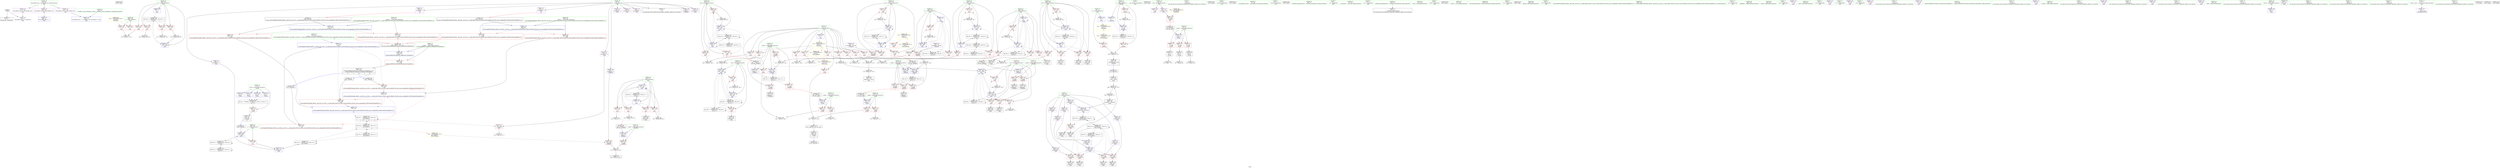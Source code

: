 digraph "SVFG" {
	label="SVFG";

	Node0x55761a8c7a20 [shape=record,color=grey,label="{NodeID: 0\nNullPtr}"];
	Node0x55761a8c7a20 -> Node0x55761a8dcb30[style=solid];
	Node0x55761a8c7a20 -> Node0x55761a8e7e50[style=solid];
	Node0x55761a92e0d0 [shape=record,color=black,label="{NodeID: 526\n434 = PHI()\n}"];
	Node0x55761a902910 [shape=record,color=yellow,style=double,label="{NodeID: 443\n34V_1 = ENCHI(MR_34V_0)\npts\{199 \}\nFun[main]}"];
	Node0x55761a902910 -> Node0x55761a8e2f30[style=dashed];
	Node0x55761a902910 -> Node0x55761a8e3000[style=dashed];
	Node0x55761a8ef8e0 [shape=record,color=grey,label="{NodeID: 360\n244 = Binary(243, 89, )\n}"];
	Node0x55761a8ea240 [shape=record,color=blue,label="{NodeID: 277\n473\<--481\n__tmp\<--\n_ZSt4swapIiENSt9enable_ifIXsr6__and_ISt6__not_ISt15__is_tuple_likeIT_EESt21is_move_constructibleIS3_ESt18is_move_assignableIS3_EEE5valueEvE4typeERS3_SC_\n}"];
	Node0x55761a8ea240 -> Node0x55761a8df940[style=dashed];
	Node0x55761a8ea240 -> Node0x55761a8dfa10[style=dashed];
	Node0x55761a8ddf40 [shape=record,color=red,label="{NodeID: 194\n342\<--208\n\<--x19\nmain\n}"];
	Node0x55761a8ddf40 -> Node0x55761a8eee60[style=solid];
	Node0x55761a8da890 [shape=record,color=purple,label="{NodeID: 111\n280\<--8\narrayidx15\<--T\nmain\n}"];
	Node0x55761a8da890 -> Node0x55761a8e8f90[style=solid];
	Node0x55761a8c6f00 [shape=record,color=green,label="{NodeID: 28\n14\<--15\nk\<--k_field_insensitive\nGlob }"];
	Node0x55761a8c6f00 -> Node0x55761a8e1bb0[style=solid];
	Node0x55761a8c6f00 -> Node0x55761a8dfcb0[style=solid];
	Node0x55761a8e42f0 [shape=record,color=grey,label="{NodeID: 388\n306 = cmp(305, 12, )\n}"];
	Node0x55761a8df600 [shape=record,color=red,label="{NodeID: 222\n486\<--469\n\<--__a.addr\n_ZSt4swapIiENSt9enable_ifIXsr6__and_ISt6__not_ISt15__is_tuple_likeIT_EESt21is_move_constructibleIS3_ESt18is_move_assignableIS3_EEE5valueEvE4typeERS3_SC_\n}"];
	Node0x55761a8df600 -> Node0x55761a8ea310[style=solid];
	Node0x55761a8e1120 [shape=record,color=purple,label="{NodeID: 139\n429\<--214\narrayidx90\<--t\nmain\n}"];
	Node0x55761a8e1120 -> Node0x55761a8df390[style=solid];
	Node0x55761a8dbb10 [shape=record,color=green,label="{NodeID: 56\n212\<--213\ny24\<--y24_field_insensitive\nmain\n}"];
	Node0x55761a8dbb10 -> Node0x55761a8de1b0[style=solid];
	Node0x55761a8dbb10 -> Node0x55761a8de280[style=solid];
	Node0x55761a8dbb10 -> Node0x55761a8de350[style=solid];
	Node0x55761a8dbb10 -> Node0x55761a8de420[style=solid];
	Node0x55761a8dbb10 -> Node0x55761a8e93a0[style=solid];
	Node0x55761a8dbb10 -> Node0x55761a8e9540[style=solid];
	Node0x55761a8e8c50 [shape=record,color=blue,label="{NodeID: 250\n200\<--12\nzz\<--\nmain\n}"];
	Node0x55761a8e8c50 -> Node0x55761a8bcc30[style=dashed];
	Node0x55761a8e27e0 [shape=record,color=red,label="{NodeID: 167\n160\<--119\n\<--r\n_Z4findiiii\n}"];
	Node0x55761a8e27e0 -> Node0x55761a8ef460[style=solid];
	Node0x55761a8dd3e0 [shape=record,color=black,label="{NodeID: 84\n147\<--146\nidxprom3\<--\n_Z4findiiii\n}"];
	Node0x55761a8c7390 [shape=record,color=green,label="{NodeID: 1\n7\<--1\n__dso_handle\<--dummyObj\nGlob }"];
	Node0x55761a92e1d0 [shape=record,color=black,label="{NodeID: 527\n226 = PHI()\n}"];
	Node0x55761a8efa60 [shape=record,color=grey,label="{NodeID: 361\n407 = Binary(406, 89, )\n}"];
	Node0x55761a8efa60 -> Node0x55761a8e9f00[style=solid];
	Node0x55761a8ea310 [shape=record,color=blue,label="{NodeID: 278\n486\<--485\n\<--\n_ZSt4swapIiENSt9enable_ifIXsr6__and_ISt6__not_ISt15__is_tuple_likeIT_EESt21is_move_constructibleIS3_ESt18is_move_assignableIS3_EEE5valueEvE4typeERS3_SC_\n}"];
	Node0x55761a8ea310 -> Node0x55761a8dfa10[style=dashed];
	Node0x55761a8ea310 -> Node0x55761a8ea3e0[style=dashed];
	Node0x55761a8de010 [shape=record,color=red,label="{NodeID: 195\n323\<--210\n\<--last\nmain\n}"];
	Node0x55761a8de010 -> Node0x55761a8ddcd0[style=solid];
	Node0x55761a8da960 [shape=record,color=purple,label="{NodeID: 112\n310\<--8\narrayidx30\<--T\nmain\n}"];
	Node0x55761a8c7000 [shape=record,color=green,label="{NodeID: 29\n16\<--18\nbuf\<--buf_field_insensitive\nGlob }"];
	Node0x55761a8c7000 -> Node0x55761a8dffb0[style=solid];
	Node0x55761a8c7000 -> Node0x55761a8e0080[style=solid];
	Node0x55761a8e4470 [shape=record,color=grey,label="{NodeID: 389\n387 = cmp(386, 12, )\n}"];
	Node0x55761a8e4470 -> Node0x55761a8db090[style=solid];
	Node0x55761a8df6d0 [shape=record,color=red,label="{NodeID: 223\n483\<--471\n\<--__b.addr\n_ZSt4swapIiENSt9enable_ifIXsr6__and_ISt6__not_ISt15__is_tuple_likeIT_EESt21is_move_constructibleIS3_ESt18is_move_assignableIS3_EEE5valueEvE4typeERS3_SC_\n|{<s0>18}}"];
	Node0x55761a8df6d0:s0 -> Node0x55761a92f8c0[style=solid,color=red];
	Node0x55761a8e11f0 [shape=record,color=purple,label="{NodeID: 140\n436\<--214\narrayidx95\<--t\nmain\n}"];
	Node0x55761a8e11f0 -> Node0x55761a8df460[style=solid];
	Node0x55761a8dbbe0 [shape=record,color=green,label="{NodeID: 57\n214\<--215\nt\<--t_field_insensitive\nmain\n}"];
	Node0x55761a8dbbe0 -> Node0x55761a8e0d10[style=solid];
	Node0x55761a8dbbe0 -> Node0x55761a8e0de0[style=solid];
	Node0x55761a8dbbe0 -> Node0x55761a8e0eb0[style=solid];
	Node0x55761a8dbbe0 -> Node0x55761a8e0f80[style=solid];
	Node0x55761a8dbbe0 -> Node0x55761a8e1050[style=solid];
	Node0x55761a8dbbe0 -> Node0x55761a8e1120[style=solid];
	Node0x55761a8dbbe0 -> Node0x55761a8e11f0[style=solid];
	Node0x55761a8e8d20 [shape=record,color=blue,label="{NodeID: 251\n202\<--12\ny\<--\nmain\n}"];
	Node0x55761a8e8d20 -> Node0x55761a8e3410[style=dashed];
	Node0x55761a8e8d20 -> Node0x55761a8e34e0[style=dashed];
	Node0x55761a8e8d20 -> Node0x55761a8e35b0[style=dashed];
	Node0x55761a8e8d20 -> Node0x55761a8e9130[style=dashed];
	Node0x55761a8e8d20 -> Node0x55761a8bcd20[style=dashed];
	Node0x55761a8e28b0 [shape=record,color=red,label="{NodeID: 168\n164\<--119\n\<--r\n_Z4findiiii\n}"];
	Node0x55761a8e28b0 -> Node0x55761a8f0ae0[style=solid];
	Node0x55761a8dd4b0 [shape=record,color=black,label="{NodeID: 85\n154\<--153\nidxprom5\<--\n_Z4findiiii\n}"];
	Node0x55761a8c74e0 [shape=record,color=green,label="{NodeID: 2\n12\<--1\n\<--dummyObj\nCan only get source location for instruction, argument, global var or function.}"];
	Node0x55761a92e2d0 [shape=record,color=black,label="{NodeID: 528\n241 = PHI()\n}"];
	Node0x55761a8efbe0 [shape=record,color=grey,label="{NodeID: 362\n158 = Binary(157, 156, )\n}"];
	Node0x55761a8efbe0 -> Node0x55761a8e8840[style=solid];
	Node0x55761a8ea3e0 [shape=record,color=blue,label="{NodeID: 279\n490\<--489\n\<--\n_ZSt4swapIiENSt9enable_ifIXsr6__and_ISt6__not_ISt15__is_tuple_likeIT_EESt21is_move_constructibleIS3_ESt18is_move_assignableIS3_EEE5valueEvE4typeERS3_SC_\n|{<s0>10}}"];
	Node0x55761a8ea3e0:s0 -> Node0x55761a90a870[style=dashed,color=blue];
	Node0x55761a8de0e0 [shape=record,color=red,label="{NodeID: 196\n332\<--210\n\<--last\nmain\n}"];
	Node0x55761a8de0e0 -> Node0x55761a8eeb60[style=solid];
	Node0x55761a8daa30 [shape=record,color=purple,label="{NodeID: 113\n313\<--8\narrayidx32\<--T\nmain\n}"];
	Node0x55761a8daa30 -> Node0x55761a8df050[style=solid];
	Node0x55761a8c7100 [shape=record,color=green,label="{NodeID: 30\n40\<--44\nllvm.global_ctors\<--llvm.global_ctors_field_insensitive\nGlob }"];
	Node0x55761a8c7100 -> Node0x55761a8e0a40[style=solid];
	Node0x55761a8c7100 -> Node0x55761a8e0b10[style=solid];
	Node0x55761a8c7100 -> Node0x55761a8e0c10[style=solid];
	Node0x55761a913ba0 [shape=record,color=yellow,style=double,label="{NodeID: 473\n22V_1 = ENCHI(MR_22V_0)\npts\{100000 \}\nFun[_Z4findiiii]}"];
	Node0x55761a913ba0 -> Node0x55761a8e2980[style=dashed];
	Node0x55761a8e45f0 [shape=record,color=grey,label="{NodeID: 390\n178 = cmp(177, 12, )\n}"];
	Node0x55761a8df7a0 [shape=record,color=red,label="{NodeID: 224\n490\<--471\n\<--__b.addr\n_ZSt4swapIiENSt9enable_ifIXsr6__and_ISt6__not_ISt15__is_tuple_likeIT_EESt21is_move_constructibleIS3_ESt18is_move_assignableIS3_EEE5valueEvE4typeERS3_SC_\n}"];
	Node0x55761a8df7a0 -> Node0x55761a8ea3e0[style=solid];
	Node0x55761a8e12c0 [shape=record,color=red,label="{NodeID: 141\n184\<--11\n\<--n\n_Z2okii\n}"];
	Node0x55761a8e12c0 -> Node0x55761a8f16e0[style=solid];
	Node0x55761a8dbcb0 [shape=record,color=green,label="{NodeID: 58\n216\<--217\ni\<--i_field_insensitive\nmain\n}"];
	Node0x55761a8dbcb0 -> Node0x55761a8de4f0[style=solid];
	Node0x55761a8dbcb0 -> Node0x55761a8de5c0[style=solid];
	Node0x55761a8dbcb0 -> Node0x55761a8de690[style=solid];
	Node0x55761a8dbcb0 -> Node0x55761a8de760[style=solid];
	Node0x55761a8dbcb0 -> Node0x55761a8e9880[style=solid];
	Node0x55761a8dbcb0 -> Node0x55761a8e9f00[style=solid];
	Node0x55761a8e8df0 [shape=record,color=blue,label="{NodeID: 252\n204\<--12\nx\<--\nmain\n}"];
	Node0x55761a8e8df0 -> Node0x55761a8e3680[style=dashed];
	Node0x55761a8e8df0 -> Node0x55761a8e3750[style=dashed];
	Node0x55761a8e8df0 -> Node0x55761a8e3820[style=dashed];
	Node0x55761a8e8df0 -> Node0x55761a8e38f0[style=dashed];
	Node0x55761a8e8df0 -> Node0x55761a8e8df0[style=dashed];
	Node0x55761a8e8df0 -> Node0x55761a8e9060[style=dashed];
	Node0x55761a8e8df0 -> Node0x55761a8bce10[style=dashed];
	Node0x55761a8e2980 [shape=record,color=red,label="{NodeID: 169\n139\<--138\n\<--arrayidx2\n_Z4findiiii\n}"];
	Node0x55761a8e2980 -> Node0x55761a8f1260[style=solid];
	Node0x55761a8dd580 [shape=record,color=black,label="{NodeID: 86\n106\<--166\n_Z4findiiii_ret\<--cmp8\n_Z4findiiii\n|{<s0>11}}"];
	Node0x55761a8dd580:s0 -> Node0x55761a92e7c0[style=solid,color=blue];
	Node0x55761a8c4810 [shape=record,color=green,label="{NodeID: 3\n19\<--1\n_ZL2DX\<--dummyObj\nGlob }"];
	Node0x55761a92e3d0 [shape=record,color=black,label="{NodeID: 529\n247 = PHI()\n}"];
	Node0x55761a8efd60 [shape=record,color=grey,label="{NodeID: 363\n277 = Binary(275, 276, )\n}"];
	Node0x55761a8efd60 -> Node0x55761a8efee0[style=solid];
	Node0x55761a8ea4b0 [shape=record,color=blue,label="{NodeID: 280\n500\<--499\n__t.addr\<--__t\n_ZSt4moveIRiEONSt16remove_referenceIT_E4typeEOS2_\n}"];
	Node0x55761a8ea4b0 -> Node0x55761a8dfae0[style=dashed];
	Node0x55761a8de1b0 [shape=record,color=red,label="{NodeID: 197\n305\<--212\n\<--y24\nmain\n}"];
	Node0x55761a8de1b0 -> Node0x55761a8e42f0[style=solid];
	Node0x55761a8dab00 [shape=record,color=purple,label="{NodeID: 114\n319\<--8\narrayidx34\<--T\nmain\n}"];
	Node0x55761a8c7200 [shape=record,color=green,label="{NodeID: 31\n45\<--46\n__cxx_global_var_init\<--__cxx_global_var_init_field_insensitive\n}"];
	Node0x55761a8e4770 [shape=record,color=grey,label="{NodeID: 391\n189 = cmp(187, 188, )\n}"];
	Node0x55761a8e4770 -> Node0x55761a8ee540[style=solid];
	Node0x55761a8df870 [shape=record,color=red,label="{NodeID: 225\n481\<--478\n\<--call\n_ZSt4swapIiENSt9enable_ifIXsr6__and_ISt6__not_ISt15__is_tuple_likeIT_EESt21is_move_constructibleIS3_ESt18is_move_assignableIS3_EEE5valueEvE4typeERS3_SC_\n}"];
	Node0x55761a8df870 -> Node0x55761a8ea240[style=solid];
	Node0x55761a8e1390 [shape=record,color=red,label="{NodeID: 142\n188\<--11\n\<--n\n_Z2okii\n}"];
	Node0x55761a8e1390 -> Node0x55761a8e4770[style=solid];
	Node0x55761a8dbd80 [shape=record,color=green,label="{NodeID: 59\n218\<--219\ny52\<--y52_field_insensitive\nmain\n}"];
	Node0x55761a8dbd80 -> Node0x55761a8de830[style=solid];
	Node0x55761a8dbd80 -> Node0x55761a8de900[style=solid];
	Node0x55761a8dbd80 -> Node0x55761a8de9d0[style=solid];
	Node0x55761a8dbd80 -> Node0x55761a8e9950[style=solid];
	Node0x55761a8dbd80 -> Node0x55761a8e9e30[style=solid];
	Node0x55761a90a870 [shape=record,color=black,label="{NodeID: 419\nMR_22V_7 = PHI(MR_22V_9, MR_22V_6, )\npts\{100000 \}\n|{|<s3>10|<s4>10|<s5>10}}"];
	Node0x55761a90a870 -> Node0x55761a8df050[style=dashed];
	Node0x55761a90a870 -> Node0x55761a90a870[style=dashed];
	Node0x55761a90a870 -> Node0x55761a90da70[style=dashed];
	Node0x55761a90a870:s3 -> Node0x55761a8df870[style=dashed,color=red];
	Node0x55761a90a870:s4 -> Node0x55761a8df940[style=dashed,color=red];
	Node0x55761a90a870:s5 -> Node0x55761a8ea310[style=dashed,color=red];
	Node0x55761a8e8ec0 [shape=record,color=blue,label="{NodeID: 253\n206\<--269\nv\<--call10\nmain\n}"];
	Node0x55761a8e8ec0 -> Node0x55761a8e39c0[style=dashed];
	Node0x55761a8e8ec0 -> Node0x55761a908570[style=dashed];
	Node0x55761a8e2a50 [shape=record,color=red,label="{NodeID: 170\n149\<--148\n\<--arrayidx4\n_Z4findiiii\n}"];
	Node0x55761a8e2a50 -> Node0x55761a8ef160[style=solid];
	Node0x55761a8dd650 [shape=record,color=black,label="{NodeID: 87\n168\<--191\n_Z2okii_ret\<--\n_Z2okii\n|{<s0>3}}"];
	Node0x55761a8dd650:s0 -> Node0x55761a92b740[style=solid,color=blue];
	Node0x55761a8c48a0 [shape=record,color=green,label="{NodeID: 4\n20\<--1\n_ZL2DY\<--dummyObj\nGlob }"];
	Node0x55761a92e4d0 [shape=record,color=black,label="{NodeID: 530\n258 = PHI()\n}"];
	Node0x55761a8efee0 [shape=record,color=grey,label="{NodeID: 364\n278 = Binary(277, 89, )\n}"];
	Node0x55761a8efee0 -> Node0x55761a8dd8c0[style=solid];
	Node0x55761a8de280 [shape=record,color=red,label="{NodeID: 198\n308\<--212\n\<--y24\nmain\n}"];
	Node0x55761a8de280 -> Node0x55761a8dd990[style=solid];
	Node0x55761a8dfdc0 [shape=record,color=purple,label="{NodeID: 115\n322\<--8\narrayidx36\<--T\nmain\n|{<s0>10}}"];
	Node0x55761a8dfdc0:s0 -> Node0x55761a92f140[style=solid,color=red];
	Node0x55761a8d9660 [shape=record,color=green,label="{NodeID: 32\n49\<--50\n_ZNSt8ios_base4InitC1Ev\<--_ZNSt8ios_base4InitC1Ev_field_insensitive\n}"];
	Node0x55761a8bc640 [shape=record,color=black,label="{NodeID: 392\nMR_46V_7 = PHI(MR_46V_6, MR_46V_5, )\npts\{211 \}\n}"];
	Node0x55761a8bc640 -> Node0x55761a8de010[style=dashed];
	Node0x55761a8bc640 -> Node0x55761a8de0e0[style=dashed];
	Node0x55761a8bc640 -> Node0x55761a8e92d0[style=dashed];
	Node0x55761a8bc640 -> Node0x55761a8e9470[style=dashed];
	Node0x55761a8bc640 -> Node0x55761a8bc640[style=dashed];
	Node0x55761a8bc640 -> Node0x55761a904470[style=dashed];
	Node0x55761a8df940 [shape=record,color=red,label="{NodeID: 226\n485\<--484\n\<--call1\n_ZSt4swapIiENSt9enable_ifIXsr6__and_ISt6__not_ISt15__is_tuple_likeIT_EESt21is_move_constructibleIS3_ESt18is_move_assignableIS3_EEE5valueEvE4typeERS3_SC_\n}"];
	Node0x55761a8df940 -> Node0x55761a8ea310[style=solid];
	Node0x55761a8e1460 [shape=record,color=red,label="{NodeID: 143\n253\<--11\n\<--n\nmain\n}"];
	Node0x55761a8e1460 -> Node0x55761a8f0de0[style=solid];
	Node0x55761a8dbe50 [shape=record,color=green,label="{NodeID: 60\n220\<--221\nx56\<--x56_field_insensitive\nmain\n}"];
	Node0x55761a8dbe50 -> Node0x55761a8deaa0[style=solid];
	Node0x55761a8dbe50 -> Node0x55761a8deb70[style=solid];
	Node0x55761a8dbe50 -> Node0x55761a8dec40[style=solid];
	Node0x55761a8dbe50 -> Node0x55761a8e9a20[style=solid];
	Node0x55761a8dbe50 -> Node0x55761a8e9d60[style=solid];
	Node0x55761a8e8f90 [shape=record,color=blue,label="{NodeID: 254\n280\<--271\narrayidx15\<--\nmain\n}"];
	Node0x55761a8e8f90 -> Node0x55761a908a70[style=dashed];
	Node0x55761a8e2b20 [shape=record,color=red,label="{NodeID: 171\n156\<--155\n\<--arrayidx6\n_Z4findiiii\n}"];
	Node0x55761a8e2b20 -> Node0x55761a8efbe0[style=solid];
	Node0x55761a8dd720 [shape=record,color=black,label="{NodeID: 88\n266\<--265\nidxprom\<--\nmain\n}"];
	Node0x55761a8c58d0 [shape=record,color=green,label="{NodeID: 5\n21\<--1\n.str\<--dummyObj\nGlob }"];
	Node0x55761a92e5d0 [shape=record,color=black,label="{NodeID: 531\n269 = PHI(69, )\n}"];
	Node0x55761a92e5d0 -> Node0x55761a8e8ec0[style=solid];
	Node0x55761a8f0060 [shape=record,color=grey,label="{NodeID: 365\n376 = Binary(375, 89, )\n|{<s0>11}}"];
	Node0x55761a8f0060:s0 -> Node0x55761a92f640[style=solid,color=red];
	Node0x55761a8de350 [shape=record,color=red,label="{NodeID: 199\n317\<--212\n\<--y24\nmain\n}"];
	Node0x55761a8de350 -> Node0x55761a8ddb30[style=solid];
	Node0x55761a8dfe50 [shape=record,color=purple,label="{NodeID: 116\n325\<--8\narrayidx38\<--T\nmain\n}"];
	Node0x55761a8d9720 [shape=record,color=green,label="{NodeID: 33\n55\<--56\n__cxa_atexit\<--__cxa_atexit_field_insensitive\n}"];
	Node0x55761a8dfa10 [shape=record,color=red,label="{NodeID: 227\n489\<--488\n\<--call2\n_ZSt4swapIiENSt9enable_ifIXsr6__and_ISt6__not_ISt15__is_tuple_likeIT_EESt21is_move_constructibleIS3_ESt18is_move_assignableIS3_EEE5valueEvE4typeERS3_SC_\n}"];
	Node0x55761a8dfa10 -> Node0x55761a8ea3e0[style=solid];
	Node0x55761a8e1530 [shape=record,color=red,label="{NodeID: 144\n262\<--11\n\<--n\nmain\n}"];
	Node0x55761a8e1530 -> Node0x55761a8e3cf0[style=solid];
	Node0x55761a8dbf20 [shape=record,color=green,label="{NodeID: 61\n222\<--223\nd\<--d_field_insensitive\nmain\n}"];
	Node0x55761a8dbf20 -> Node0x55761a8ded10[style=solid];
	Node0x55761a8dbf20 -> Node0x55761a8dede0[style=solid];
	Node0x55761a8dbf20 -> Node0x55761a8deeb0[style=solid];
	Node0x55761a8dbf20 -> Node0x55761a8e9af0[style=solid];
	Node0x55761a8dbf20 -> Node0x55761a8e9c90[style=solid];
	Node0x55761a90b270 [shape=record,color=black,label="{NodeID: 421\nMR_61V_8 = PHI(MR_61V_9, MR_61V_7, )\npts\{2150000 \}\n}"];
	Node0x55761a90b270 -> Node0x55761a8df120[style=dashed];
	Node0x55761a90b270 -> Node0x55761a8e9bc0[style=dashed];
	Node0x55761a90b270 -> Node0x55761a90b270[style=dashed];
	Node0x55761a90b270 -> Node0x55761a90c670[style=dashed];
	Node0x55761a8e9060 [shape=record,color=blue,label="{NodeID: 255\n204\<--284\nx\<--inc\nmain\n}"];
	Node0x55761a8e9060 -> Node0x55761a8e3680[style=dashed];
	Node0x55761a8e9060 -> Node0x55761a8e3750[style=dashed];
	Node0x55761a8e9060 -> Node0x55761a8e3820[style=dashed];
	Node0x55761a8e9060 -> Node0x55761a8e38f0[style=dashed];
	Node0x55761a8e9060 -> Node0x55761a8e8df0[style=dashed];
	Node0x55761a8e9060 -> Node0x55761a8e9060[style=dashed];
	Node0x55761a8e9060 -> Node0x55761a8bce10[style=dashed];
	Node0x55761a8e2bf0 [shape=record,color=red,label="{NodeID: 172\n177\<--171\n\<--x.addr\n_Z2okii\n}"];
	Node0x55761a8e2bf0 -> Node0x55761a8e45f0[style=solid];
	Node0x55761a8dd7f0 [shape=record,color=black,label="{NodeID: 89\n273\<--272\nidxprom11\<--\nmain\n}"];
	Node0x55761a8c5960 [shape=record,color=green,label="{NodeID: 6\n23\<--1\n.str.1\<--dummyObj\nGlob }"];
	Node0x55761a92e7c0 [shape=record,color=black,label="{NodeID: 532\n378 = PHI(106, )\n}"];
	Node0x55761a92e7c0 -> Node0x55761a8dad50[style=solid];
	Node0x55761a8f01e0 [shape=record,color=grey,label="{NodeID: 366\n397 = Binary(396, 89, )\n}"];
	Node0x55761a8f01e0 -> Node0x55761a8e9d60[style=solid];
	Node0x55761a8de420 [shape=record,color=red,label="{NodeID: 200\n337\<--212\n\<--y24\nmain\n}"];
	Node0x55761a8de420 -> Node0x55761a8eece0[style=solid];
	Node0x55761a8dfee0 [shape=record,color=purple,label="{NodeID: 117\n328\<--8\narrayidx40\<--T\nmain\n|{<s0>10}}"];
	Node0x55761a8dfee0:s0 -> Node0x55761a92f280[style=solid,color=red];
	Node0x55761a8d9820 [shape=record,color=green,label="{NodeID: 34\n54\<--60\n_ZNSt8ios_base4InitD1Ev\<--_ZNSt8ios_base4InitD1Ev_field_insensitive\n}"];
	Node0x55761a8d9820 -> Node0x55761a8dce00[style=solid];
	Node0x55761a8bcc30 [shape=record,color=black,label="{NodeID: 394\nMR_36V_3 = PHI(MR_36V_4, MR_36V_2, )\npts\{201 \}\n}"];
	Node0x55761a8bcc30 -> Node0x55761a8e30d0[style=dashed];
	Node0x55761a8bcc30 -> Node0x55761a8e31a0[style=dashed];
	Node0x55761a8bcc30 -> Node0x55761a8e3270[style=dashed];
	Node0x55761a8bcc30 -> Node0x55761a8e3340[style=dashed];
	Node0x55761a8bcc30 -> Node0x55761a8e9fd0[style=dashed];
	Node0x55761a8dfae0 [shape=record,color=red,label="{NodeID: 228\n503\<--500\n\<--__t.addr\n_ZSt4moveIRiEONSt16remove_referenceIT_E4typeEOS2_\n}"];
	Node0x55761a8dfae0 -> Node0x55761a8da480[style=solid];
	Node0x55761a8e1600 [shape=record,color=red,label="{NodeID: 145\n275\<--11\n\<--n\nmain\n}"];
	Node0x55761a8e1600 -> Node0x55761a8efd60[style=solid];
	Node0x55761a8dbff0 [shape=record,color=green,label="{NodeID: 62\n227\<--228\nscanf\<--scanf_field_insensitive\n}"];
	Node0x55761a8e9130 [shape=record,color=blue,label="{NodeID: 256\n202\<--289\ny\<--inc17\nmain\n}"];
	Node0x55761a8e9130 -> Node0x55761a8e3410[style=dashed];
	Node0x55761a8e9130 -> Node0x55761a8e34e0[style=dashed];
	Node0x55761a8e9130 -> Node0x55761a8e35b0[style=dashed];
	Node0x55761a8e9130 -> Node0x55761a8e9130[style=dashed];
	Node0x55761a8e9130 -> Node0x55761a8bcd20[style=dashed];
	Node0x55761a8e2cc0 [shape=record,color=red,label="{NodeID: 173\n183\<--171\n\<--x.addr\n_Z2okii\n}"];
	Node0x55761a8e2cc0 -> Node0x55761a8f16e0[style=solid];
	Node0x55761a8dd8c0 [shape=record,color=black,label="{NodeID: 90\n279\<--278\nidxprom14\<--sub13\nmain\n}"];
	Node0x55761a8c59f0 [shape=record,color=green,label="{NodeID: 7\n25\<--1\nstderr\<--dummyObj\nGlob }"];
	Node0x55761a92e900 [shape=record,color=black,label="{NodeID: 533\n441 = PHI()\n}"];
	Node0x55761a8f0360 [shape=record,color=grey,label="{NodeID: 367\n302 = Binary(301, 89, )\n}"];
	Node0x55761a8f0360 -> Node0x55761a8e93a0[style=solid];
	Node0x55761a8de4f0 [shape=record,color=red,label="{NodeID: 201\n352\<--216\n\<--i\nmain\n}"];
	Node0x55761a8de4f0 -> Node0x55761a8f1560[style=solid];
	Node0x55761a8dffb0 [shape=record,color=purple,label="{NodeID: 118\n257\<--16\n\<--buf\nmain\n}"];
	Node0x55761a8d9920 [shape=record,color=green,label="{NodeID: 35\n67\<--68\n_Z3valc\<--_Z3valc_field_insensitive\n}"];
	Node0x55761a8bcd20 [shape=record,color=black,label="{NodeID: 395\nMR_38V_2 = PHI(MR_38V_4, MR_38V_1, )\npts\{203 \}\n}"];
	Node0x55761a8bcd20 -> Node0x55761a8e8d20[style=dashed];
	Node0x55761a8dfbb0 [shape=record,color=blue,label="{NodeID: 229\n11\<--12\nn\<--\nGlob }"];
	Node0x55761a8dfbb0 -> Node0x55761a70b0e0[style=dashed];
	Node0x55761a8e16d0 [shape=record,color=red,label="{NodeID: 146\n295\<--11\n\<--n\nmain\n}"];
	Node0x55761a8e16d0 -> Node0x55761a8e4170[style=solid];
	Node0x55761a8dc0f0 [shape=record,color=green,label="{NodeID: 63\n238\<--239\nllvm.memset.p0i8.i64\<--llvm.memset.p0i8.i64_field_insensitive\n}"];
	Node0x55761a8e9200 [shape=record,color=blue,label="{NodeID: 257\n208\<--12\nx19\<--\nmain\n}"];
	Node0x55761a8e9200 -> Node0x55761a8e3a90[style=dashed];
	Node0x55761a8e9200 -> Node0x55761a8e3b60[style=dashed];
	Node0x55761a8e9200 -> Node0x55761a8ddda0[style=dashed];
	Node0x55761a8e9200 -> Node0x55761a8dde70[style=dashed];
	Node0x55761a8e9200 -> Node0x55761a8ddf40[style=dashed];
	Node0x55761a8e9200 -> Node0x55761a8e9610[style=dashed];
	Node0x55761a8e9200 -> Node0x55761a903fa0[style=dashed];
	Node0x55761a8e2d90 [shape=record,color=red,label="{NodeID: 174\n180\<--173\n\<--y.addr\n_Z2okii\n}"];
	Node0x55761a8e2d90 -> Node0x55761a8f19e0[style=solid];
	Node0x55761a8dd990 [shape=record,color=black,label="{NodeID: 91\n309\<--308\nidxprom29\<--\nmain\n}"];
	Node0x55761a8c5a80 [shape=record,color=green,label="{NodeID: 8\n26\<--1\n.str.2\<--dummyObj\nGlob }"];
	Node0x55761a92e9d0 [shape=record,color=black,label="{NodeID: 534\n444 = PHI()\n}"];
	Node0x55761a8f04e0 [shape=record,color=grey,label="{NodeID: 368\n392 = Binary(391, 89, )\n}"];
	Node0x55761a8f04e0 -> Node0x55761a8e9c90[style=solid];
	Node0x55761a8de5c0 [shape=record,color=red,label="{NodeID: 202\n375\<--216\n\<--i\nmain\n}"];
	Node0x55761a8de5c0 -> Node0x55761a8f0060[style=solid];
	Node0x55761a8e0080 [shape=record,color=purple,label="{NodeID: 119\n267\<--16\narrayidx\<--buf\nmain\n}"];
	Node0x55761a8e0080 -> Node0x55761a8def80[style=solid];
	Node0x55761a8d9a20 [shape=record,color=green,label="{NodeID: 36\n71\<--72\nretval\<--retval_field_insensitive\n_Z3valc\n}"];
	Node0x55761a8d9a20 -> Node0x55761a8e1d50[style=solid];
	Node0x55761a8d9a20 -> Node0x55761a8e8020[style=solid];
	Node0x55761a8d9a20 -> Node0x55761a8e80f0[style=solid];
	Node0x55761a8d9a20 -> Node0x55761a8e81c0[style=solid];
	Node0x55761a8d9a20 -> Node0x55761a8e8290[style=solid];
	Node0x55761a8bce10 [shape=record,color=black,label="{NodeID: 396\nMR_40V_2 = PHI(MR_40V_3, MR_40V_1, )\npts\{205 \}\n}"];
	Node0x55761a8bce10 -> Node0x55761a8e8df0[style=dashed];
	Node0x55761a8bce10 -> Node0x55761a8bce10[style=dashed];
	Node0x55761a8dfcb0 [shape=record,color=blue,label="{NodeID: 230\n14\<--12\nk\<--\nGlob }"];
	Node0x55761a8dfcb0 -> Node0x55761a902750[style=dashed];
	Node0x55761a8e17a0 [shape=record,color=red,label="{NodeID: 147\n298\<--11\n\<--n\nmain\n}"];
	Node0x55761a8e17a0 -> Node0x55761a8f0660[style=solid];
	Node0x55761a8dc1f0 [shape=record,color=green,label="{NodeID: 64\n248\<--249\nfprintf\<--fprintf_field_insensitive\n}"];
	Node0x55761a8e92d0 [shape=record,color=blue,label="{NodeID: 258\n210\<--299\nlast\<--sub23\nmain\n}"];
	Node0x55761a8e92d0 -> Node0x55761a8de010[style=dashed];
	Node0x55761a8e92d0 -> Node0x55761a8de0e0[style=dashed];
	Node0x55761a8e92d0 -> Node0x55761a8e92d0[style=dashed];
	Node0x55761a8e92d0 -> Node0x55761a8e9470[style=dashed];
	Node0x55761a8e92d0 -> Node0x55761a8bc640[style=dashed];
	Node0x55761a8e92d0 -> Node0x55761a904470[style=dashed];
	Node0x55761a8e2e60 [shape=record,color=red,label="{NodeID: 175\n187\<--173\n\<--y.addr\n_Z2okii\n}"];
	Node0x55761a8e2e60 -> Node0x55761a8e4770[style=solid];
	Node0x55761a8dda60 [shape=record,color=black,label="{NodeID: 92\n312\<--311\nidxprom31\<--\nmain\n}"];
	Node0x55761a8c6280 [shape=record,color=green,label="{NodeID: 9\n28\<--1\n.str.3\<--dummyObj\nGlob }"];
	Node0x55761a92eaa0 [shape=record,color=black,label="{NodeID: 535\n478 = PHI(498, )\n}"];
	Node0x55761a92eaa0 -> Node0x55761a8df870[style=solid];
	Node0x55761a8f0660 [shape=record,color=grey,label="{NodeID: 369\n299 = Binary(298, 89, )\n}"];
	Node0x55761a8f0660 -> Node0x55761a8e92d0[style=solid];
	Node0x55761a8de690 [shape=record,color=red,label="{NodeID: 203\n380\<--216\n\<--i\nmain\n}"];
	Node0x55761a8de690 -> Node0x55761a8dae20[style=solid];
	Node0x55761a8e0150 [shape=record,color=purple,label="{NodeID: 120\n148\<--19\narrayidx4\<--_ZL2DX\n_Z4findiiii\n}"];
	Node0x55761a8e0150 -> Node0x55761a8e2a50[style=solid];
	Node0x55761a8d9af0 [shape=record,color=green,label="{NodeID: 37\n73\<--74\nx.addr\<--x.addr_field_insensitive\n_Z3valc\n}"];
	Node0x55761a8d9af0 -> Node0x55761a8e1e20[style=solid];
	Node0x55761a8d9af0 -> Node0x55761a8e1ef0[style=solid];
	Node0x55761a8d9af0 -> Node0x55761a8e1fc0[style=solid];
	Node0x55761a8d9af0 -> Node0x55761a8e7f50[style=solid];
	Node0x55761a8bcf00 [shape=record,color=black,label="{NodeID: 397\nMR_42V_2 = PHI(MR_42V_3, MR_42V_1, )\npts\{207 \}\n}"];
	Node0x55761a8bcf00 -> Node0x55761a8bcf00[style=dashed];
	Node0x55761a8bcf00 -> Node0x55761a908570[style=dashed];
	Node0x55761a8e7c50 [shape=record,color=blue,label="{NodeID: 231\n509\<--41\nllvm.global_ctors_0\<--\nGlob }"];
	Node0x55761a8e1870 [shape=record,color=red,label="{NodeID: 148\n301\<--11\n\<--n\nmain\n}"];
	Node0x55761a8e1870 -> Node0x55761a8f0360[style=solid];
	Node0x55761a8dc2f0 [shape=record,color=green,label="{NodeID: 65\n330\<--331\n_ZSt4swapIiENSt9enable_ifIXsr6__and_ISt6__not_ISt15__is_tuple_likeIT_EESt21is_move_constructibleIS3_ESt18is_move_assignableIS3_EEE5valueEvE4typeERS3_SC_\<--_ZSt4swapIiENSt9enable_ifIXsr6__and_ISt6__not_ISt15__is_tuple_likeIT_EESt21is_move_constructibleIS3_ESt18is_move_assignableIS3_EEE5valueEvE4typeERS3_SC__field_insensitive\n}"];
	Node0x55761a90c670 [shape=record,color=black,label="{NodeID: 425\nMR_61V_6 = PHI(MR_61V_7, MR_61V_5, )\npts\{2150000 \}\n}"];
	Node0x55761a90c670 -> Node0x55761a8df1f0[style=dashed];
	Node0x55761a90c670 -> Node0x55761a8df2c0[style=dashed];
	Node0x55761a90c670 -> Node0x55761a8df390[style=dashed];
	Node0x55761a90c670 -> Node0x55761a8df460[style=dashed];
	Node0x55761a90c670 -> Node0x55761a906770[style=dashed];
	Node0x55761a90c670 -> Node0x55761a90b270[style=dashed];
	Node0x55761a90c670 -> Node0x55761a90c670[style=dashed];
	Node0x55761a8e93a0 [shape=record,color=blue,label="{NodeID: 259\n212\<--302\ny24\<--sub25\nmain\n}"];
	Node0x55761a8e93a0 -> Node0x55761a8de1b0[style=dashed];
	Node0x55761a8e93a0 -> Node0x55761a8de280[style=dashed];
	Node0x55761a8e93a0 -> Node0x55761a8de350[style=dashed];
	Node0x55761a8e93a0 -> Node0x55761a8de420[style=dashed];
	Node0x55761a8e93a0 -> Node0x55761a8e93a0[style=dashed];
	Node0x55761a8e93a0 -> Node0x55761a8e9540[style=dashed];
	Node0x55761a8e93a0 -> Node0x55761a904970[style=dashed];
	Node0x55761a8e2f30 [shape=record,color=red,label="{NodeID: 176\n232\<--198\n\<--z\nmain\n}"];
	Node0x55761a8e2f30 -> Node0x55761a8f13e0[style=solid];
	Node0x55761a8ddb30 [shape=record,color=black,label="{NodeID: 93\n318\<--317\nidxprom33\<--\nmain\n}"];
	Node0x55761a8c6350 [shape=record,color=green,label="{NodeID: 10\n30\<--1\n.str.4\<--dummyObj\nGlob }"];
	Node0x55761a92ec40 [shape=record,color=black,label="{NodeID: 536\n484 = PHI(498, )\n}"];
	Node0x55761a92ec40 -> Node0x55761a8df940[style=solid];
	Node0x55761a8f07e0 [shape=record,color=grey,label="{NodeID: 370\n386 = Binary(385, 379, )\n}"];
	Node0x55761a8f07e0 -> Node0x55761a8e4470[style=solid];
	Node0x55761a8de760 [shape=record,color=red,label="{NodeID: 204\n406\<--216\n\<--i\nmain\n}"];
	Node0x55761a8de760 -> Node0x55761a8efa60[style=solid];
	Node0x55761a8e0220 [shape=record,color=purple,label="{NodeID: 121\n155\<--20\narrayidx6\<--_ZL2DY\n_Z4findiiii\n}"];
	Node0x55761a8e0220 -> Node0x55761a8e2b20[style=solid];
	Node0x55761a8d9bc0 [shape=record,color=green,label="{NodeID: 38\n104\<--105\n_Z4findiiii\<--_Z4findiiii_field_insensitive\n}"];
	Node0x55761a903fa0 [shape=record,color=black,label="{NodeID: 398\nMR_44V_2 = PHI(MR_44V_4, MR_44V_1, )\npts\{209 \}\n}"];
	Node0x55761a903fa0 -> Node0x55761a8e9200[style=dashed];
	Node0x55761a8e7d50 [shape=record,color=blue,label="{NodeID: 232\n510\<--42\nllvm.global_ctors_1\<--_GLOBAL__sub_I_dzwiedziu_0_0.cpp\nGlob }"];
	Node0x55761a8e1940 [shape=record,color=red,label="{NodeID: 149\n358\<--11\n\<--n\nmain\n}"];
	Node0x55761a8e1940 -> Node0x55761a8f0c60[style=solid];
	Node0x55761a8dc3f0 [shape=record,color=green,label="{NodeID: 66\n414\<--415\nprintf\<--printf_field_insensitive\n}"];
	Node0x55761a8e9470 [shape=record,color=blue,label="{NodeID: 260\n210\<--333\nlast\<--dec\nmain\n}"];
	Node0x55761a8e9470 -> Node0x55761a8bc640[style=dashed];
	Node0x55761a8e3000 [shape=record,color=red,label="{NodeID: 177\n245\<--198\n\<--z\nmain\n}"];
	Node0x55761a8ddc00 [shape=record,color=black,label="{NodeID: 94\n321\<--320\nidxprom35\<--\nmain\n}"];
	Node0x55761a8c6420 [shape=record,color=green,label="{NodeID: 11\n32\<--1\n.str.5\<--dummyObj\nGlob }"];
	Node0x55761a92ed80 [shape=record,color=black,label="{NodeID: 537\n488 = PHI(498, )\n}"];
	Node0x55761a92ed80 -> Node0x55761a8dfa10[style=solid];
	Node0x55761a8f0960 [shape=record,color=grey,label="{NodeID: 371\n284 = Binary(283, 89, )\n}"];
	Node0x55761a8f0960 -> Node0x55761a8e9060[style=solid];
	Node0x55761a8de830 [shape=record,color=red,label="{NodeID: 205\n357\<--218\n\<--y52\nmain\n}"];
	Node0x55761a8de830 -> Node0x55761a8f0c60[style=solid];
	Node0x55761a8e02f0 [shape=record,color=purple,label="{NodeID: 122\n225\<--21\n\<--.str\nmain\n}"];
	Node0x55761a8d9cc0 [shape=record,color=green,label="{NodeID: 39\n111\<--112\nx.addr\<--x.addr_field_insensitive\n_Z4findiiii\n}"];
	Node0x55761a8d9cc0 -> Node0x55761a8e2090[style=solid];
	Node0x55761a8d9cc0 -> Node0x55761a8e2160[style=solid];
	Node0x55761a8d9cc0 -> Node0x55761a8e2230[style=solid];
	Node0x55761a8d9cc0 -> Node0x55761a8e8360[style=solid];
	Node0x55761a8d9cc0 -> Node0x55761a8e8770[style=solid];
	Node0x55761a904470 [shape=record,color=black,label="{NodeID: 399\nMR_46V_2 = PHI(MR_46V_3, MR_46V_1, )\npts\{211 \}\n}"];
	Node0x55761a904470 -> Node0x55761a8e92d0[style=dashed];
	Node0x55761a904470 -> Node0x55761a904470[style=dashed];
	Node0x55761a8e7e50 [shape=record,color=blue, style = dotted,label="{NodeID: 233\n511\<--3\nllvm.global_ctors_2\<--dummyVal\nGlob }"];
	Node0x55761a8e1a10 [shape=record,color=red,label="{NodeID: 150\n364\<--11\n\<--n\nmain\n}"];
	Node0x55761a8e1a10 -> Node0x55761a8e3ff0[style=solid];
	Node0x55761a8dc4f0 [shape=record,color=green,label="{NodeID: 67\n426\<--427\nputs\<--puts_field_insensitive\n}"];
	Node0x55761a8e9540 [shape=record,color=blue,label="{NodeID: 261\n212\<--338\ny24\<--dec42\nmain\n}"];
	Node0x55761a8e9540 -> Node0x55761a8de1b0[style=dashed];
	Node0x55761a8e9540 -> Node0x55761a8de280[style=dashed];
	Node0x55761a8e9540 -> Node0x55761a8de350[style=dashed];
	Node0x55761a8e9540 -> Node0x55761a8de420[style=dashed];
	Node0x55761a8e9540 -> Node0x55761a8e93a0[style=dashed];
	Node0x55761a8e9540 -> Node0x55761a8e9540[style=dashed];
	Node0x55761a8e9540 -> Node0x55761a904970[style=dashed];
	Node0x55761a8e30d0 [shape=record,color=red,label="{NodeID: 178\n231\<--200\n\<--zz\nmain\n}"];
	Node0x55761a8e30d0 -> Node0x55761a8f13e0[style=solid];
	Node0x55761a8ddcd0 [shape=record,color=black,label="{NodeID: 95\n324\<--323\nidxprom37\<--\nmain\n}"];
	Node0x55761a8c64f0 [shape=record,color=green,label="{NodeID: 12\n34\<--1\n.str.6\<--dummyObj\nGlob }"];
	Node0x55761a92eec0 [shape=record,color=black,label="{NodeID: 538\n169 = PHI(127, )\n0th arg _Z2okii }"];
	Node0x55761a92eec0 -> Node0x55761a8e89e0[style=solid];
	Node0x55761a8f0ae0 [shape=record,color=grey,label="{NodeID: 372\n166 = cmp(164, 165, )\n}"];
	Node0x55761a8f0ae0 -> Node0x55761a8dd580[style=solid];
	Node0x55761a8de900 [shape=record,color=red,label="{NodeID: 206\n374\<--218\n\<--y52\nmain\n|{<s0>11}}"];
	Node0x55761a8de900:s0 -> Node0x55761a92f500[style=solid,color=red];
	Node0x55761a8e03c0 [shape=record,color=purple,label="{NodeID: 123\n240\<--23\n\<--.str.1\nmain\n}"];
	Node0x55761a8d9d90 [shape=record,color=green,label="{NodeID: 40\n113\<--114\ny.addr\<--y.addr_field_insensitive\n_Z4findiiii\n}"];
	Node0x55761a8d9d90 -> Node0x55761a8e2300[style=solid];
	Node0x55761a8d9d90 -> Node0x55761a8e23d0[style=solid];
	Node0x55761a8d9d90 -> Node0x55761a8e24a0[style=solid];
	Node0x55761a8d9d90 -> Node0x55761a8e8430[style=solid];
	Node0x55761a8d9d90 -> Node0x55761a8e8840[style=solid];
	Node0x55761a904970 [shape=record,color=black,label="{NodeID: 400\nMR_48V_2 = PHI(MR_48V_3, MR_48V_1, )\npts\{213 \}\n}"];
	Node0x55761a904970 -> Node0x55761a8e93a0[style=dashed];
	Node0x55761a904970 -> Node0x55761a904970[style=dashed];
	Node0x55761a8e7f50 [shape=record,color=blue,label="{NodeID: 234\n73\<--70\nx.addr\<--x\n_Z3valc\n}"];
	Node0x55761a8e7f50 -> Node0x55761a8e1e20[style=dashed];
	Node0x55761a8e7f50 -> Node0x55761a8e1ef0[style=dashed];
	Node0x55761a8e7f50 -> Node0x55761a8e1fc0[style=dashed];
	Node0x55761a8e1ae0 [shape=record,color=red,label="{NodeID: 151\n370\<--11\n\<--n\nmain\n}"];
	Node0x55761a8e1ae0 -> Node0x55761a8e3e70[style=solid];
	Node0x55761a8dc5f0 [shape=record,color=green,label="{NodeID: 68\n469\<--470\n__a.addr\<--__a.addr_field_insensitive\n_ZSt4swapIiENSt9enable_ifIXsr6__and_ISt6__not_ISt15__is_tuple_likeIT_EESt21is_move_constructibleIS3_ESt18is_move_assignableIS3_EEE5valueEvE4typeERS3_SC_\n}"];
	Node0x55761a8dc5f0 -> Node0x55761a8df530[style=solid];
	Node0x55761a8dc5f0 -> Node0x55761a8df600[style=solid];
	Node0x55761a8dc5f0 -> Node0x55761a8ea0a0[style=solid];
	Node0x55761a8e9610 [shape=record,color=blue,label="{NodeID: 262\n208\<--343\nx19\<--inc45\nmain\n}"];
	Node0x55761a8e9610 -> Node0x55761a8e3a90[style=dashed];
	Node0x55761a8e9610 -> Node0x55761a8e3b60[style=dashed];
	Node0x55761a8e9610 -> Node0x55761a8ddda0[style=dashed];
	Node0x55761a8e9610 -> Node0x55761a8dde70[style=dashed];
	Node0x55761a8e9610 -> Node0x55761a8ddf40[style=dashed];
	Node0x55761a8e9610 -> Node0x55761a8e9610[style=dashed];
	Node0x55761a8e9610 -> Node0x55761a903fa0[style=dashed];
	Node0x55761a8e31a0 [shape=record,color=red,label="{NodeID: 179\n243\<--200\n\<--zz\nmain\n}"];
	Node0x55761a8e31a0 -> Node0x55761a8ef8e0[style=solid];
	Node0x55761a8dac80 [shape=record,color=black,label="{NodeID: 96\n327\<--326\nidxprom39\<--\nmain\n}"];
	Node0x55761a8c5010 [shape=record,color=green,label="{NodeID: 13\n36\<--1\n.str.7\<--dummyObj\nGlob }"];
	Node0x55761a92f000 [shape=record,color=black,label="{NodeID: 539\n170 = PHI(128, )\n1st arg _Z2okii }"];
	Node0x55761a92f000 -> Node0x55761a8e8ab0[style=solid];
	Node0x55761a912c30 [shape=record,color=yellow,style=double,label="{NodeID: 456\n59V_1 = ENCHI(MR_59V_0)\npts\{180000 \}\nFun[main]}"];
	Node0x55761a912c30 -> Node0x55761a8def80[style=dashed];
	Node0x55761a8f0c60 [shape=record,color=grey,label="{NodeID: 373\n359 = cmp(357, 358, )\n}"];
	Node0x55761a8de9d0 [shape=record,color=red,label="{NodeID: 207\n401\<--218\n\<--y52\nmain\n}"];
	Node0x55761a8de9d0 -> Node0x55761a8eefe0[style=solid];
	Node0x55761a8e0490 [shape=record,color=purple,label="{NodeID: 124\n246\<--26\n\<--.str.2\nmain\n}"];
	Node0x55761a8d9e60 [shape=record,color=green,label="{NodeID: 41\n115\<--116\nz.addr\<--z.addr_field_insensitive\n_Z4findiiii\n}"];
	Node0x55761a8d9e60 -> Node0x55761a8e2570[style=solid];
	Node0x55761a8d9e60 -> Node0x55761a8e8500[style=solid];
	Node0x55761a904e70 [shape=record,color=black,label="{NodeID: 401\nMR_50V_2 = PHI(MR_50V_4, MR_50V_1, )\npts\{217 \}\n}"];
	Node0x55761a904e70 -> Node0x55761a8e9880[style=dashed];
	Node0x55761a8e8020 [shape=record,color=blue,label="{NodeID: 235\n71\<--12\nretval\<--\n_Z3valc\n}"];
	Node0x55761a8e8020 -> Node0x55761a910770[style=dashed];
	Node0x55761a8e1bb0 [shape=record,color=red,label="{NodeID: 152\n165\<--14\n\<--k\n_Z4findiiii\n}"];
	Node0x55761a8e1bb0 -> Node0x55761a8f0ae0[style=solid];
	Node0x55761a8dc6c0 [shape=record,color=green,label="{NodeID: 69\n471\<--472\n__b.addr\<--__b.addr_field_insensitive\n_ZSt4swapIiENSt9enable_ifIXsr6__and_ISt6__not_ISt15__is_tuple_likeIT_EESt21is_move_constructibleIS3_ESt18is_move_assignableIS3_EEE5valueEvE4typeERS3_SC_\n}"];
	Node0x55761a8dc6c0 -> Node0x55761a8df6d0[style=solid];
	Node0x55761a8dc6c0 -> Node0x55761a8df7a0[style=solid];
	Node0x55761a8dc6c0 -> Node0x55761a8ea170[style=solid];
	Node0x55761a90da70 [shape=record,color=black,label="{NodeID: 429\nMR_22V_6 = PHI(MR_22V_7, MR_22V_3, )\npts\{100000 \}\n|{|<s2>11}}"];
	Node0x55761a90da70 -> Node0x55761a906270[style=dashed];
	Node0x55761a90da70 -> Node0x55761a90a870[style=dashed];
	Node0x55761a90da70:s2 -> Node0x55761a913ba0[style=dashed,color=red];
	Node0x55761a8e96e0 [shape=record,color=blue,label="{NodeID: 263\n346\<--236\narrayidx47\<--\nmain\n}"];
	Node0x55761a8e96e0 -> Node0x55761a8e97b0[style=dashed];
	Node0x55761a8e3270 [shape=record,color=red,label="{NodeID: 180\n410\<--200\n\<--zz\nmain\n}"];
	Node0x55761a8e3270 -> Node0x55761a8ef760[style=solid];
	Node0x55761a8dad50 [shape=record,color=black,label="{NodeID: 97\n379\<--378\nconv\<--call64\nmain\n}"];
	Node0x55761a8dad50 -> Node0x55761a8f07e0[style=solid];
	Node0x55761a8c50e0 [shape=record,color=green,label="{NodeID: 14\n38\<--1\n.str.8\<--dummyObj\nGlob }"];
	Node0x55761a92f140 [shape=record,color=black,label="{NodeID: 540\n467 = PHI(322, )\n0th arg _ZSt4swapIiENSt9enable_ifIXsr6__and_ISt6__not_ISt15__is_tuple_likeIT_EESt21is_move_constructibleIS3_ESt18is_move_assignableIS3_EEE5valueEvE4typeERS3_SC_ }"];
	Node0x55761a92f140 -> Node0x55761a8ea0a0[style=solid];
	Node0x55761a8f0de0 [shape=record,color=grey,label="{NodeID: 374\n254 = cmp(252, 253, )\n}"];
	Node0x55761a8deaa0 [shape=record,color=red,label="{NodeID: 208\n363\<--220\n\<--x56\nmain\n}"];
	Node0x55761a8deaa0 -> Node0x55761a8e3ff0[style=solid];
	Node0x55761a8e0560 [shape=record,color=purple,label="{NodeID: 125\n256\<--28\n\<--.str.3\nmain\n}"];
	Node0x55761a8d9f30 [shape=record,color=green,label="{NodeID: 42\n117\<--118\nd.addr\<--d.addr_field_insensitive\n_Z4findiiii\n}"];
	Node0x55761a8d9f30 -> Node0x55761a8e2640[style=solid];
	Node0x55761a8d9f30 -> Node0x55761a8e2710[style=solid];
	Node0x55761a8d9f30 -> Node0x55761a8e85d0[style=solid];
	Node0x55761a905370 [shape=record,color=black,label="{NodeID: 402\nMR_52V_2 = PHI(MR_52V_3, MR_52V_1, )\npts\{219 \}\n}"];
	Node0x55761a905370 -> Node0x55761a8e9950[style=dashed];
	Node0x55761a905370 -> Node0x55761a905370[style=dashed];
	Node0x55761a8e80f0 [shape=record,color=blue,label="{NodeID: 236\n71\<--89\nretval\<--\n_Z3valc\n}"];
	Node0x55761a8e80f0 -> Node0x55761a910770[style=dashed];
	Node0x55761a8e1c80 [shape=record,color=red,label="{NodeID: 153\n242\<--25\n\<--stderr\nmain\n}"];
	Node0x55761a8dc790 [shape=record,color=green,label="{NodeID: 70\n473\<--474\n__tmp\<--__tmp_field_insensitive\n_ZSt4swapIiENSt9enable_ifIXsr6__and_ISt6__not_ISt15__is_tuple_likeIT_EESt21is_move_constructibleIS3_ESt18is_move_assignableIS3_EEE5valueEvE4typeERS3_SC_\n|{|<s1>19}}"];
	Node0x55761a8dc790 -> Node0x55761a8ea240[style=solid];
	Node0x55761a8dc790:s1 -> Node0x55761a92f8c0[style=solid,color=red];
	Node0x55761a8e97b0 [shape=record,color=blue,label="{NodeID: 264\n348\<--236\narrayidx48\<--\nmain\n}"];
	Node0x55761a8e97b0 -> Node0x55761a8df1f0[style=dashed];
	Node0x55761a8e97b0 -> Node0x55761a8df2c0[style=dashed];
	Node0x55761a8e97b0 -> Node0x55761a8df390[style=dashed];
	Node0x55761a8e97b0 -> Node0x55761a8df460[style=dashed];
	Node0x55761a8e97b0 -> Node0x55761a906770[style=dashed];
	Node0x55761a8e97b0 -> Node0x55761a90c670[style=dashed];
	Node0x55761a8e3340 [shape=record,color=red,label="{NodeID: 181\n449\<--200\n\<--zz\nmain\n}"];
	Node0x55761a8e3340 -> Node0x55761a8ef2e0[style=solid];
	Node0x55761a8dae20 [shape=record,color=black,label="{NodeID: 98\n381\<--380\nidxprom65\<--\nmain\n}"];
	Node0x55761a8c51b0 [shape=record,color=green,label="{NodeID: 15\n41\<--1\n\<--dummyObj\nCan only get source location for instruction, argument, global var or function.}"];
	Node0x55761a92f280 [shape=record,color=black,label="{NodeID: 541\n468 = PHI(328, )\n1st arg _ZSt4swapIiENSt9enable_ifIXsr6__and_ISt6__not_ISt15__is_tuple_likeIT_EESt21is_move_constructibleIS3_ESt18is_move_assignableIS3_EEE5valueEvE4typeERS3_SC_ }"];
	Node0x55761a92f280 -> Node0x55761a8ea170[style=solid];
	Node0x55761a912df0 [shape=record,color=yellow,style=double,label="{NodeID: 458\n8V_1 = ENCHI(MR_8V_0)\npts\{13 \}\nFun[_Z2okii]}"];
	Node0x55761a912df0 -> Node0x55761a8e12c0[style=dashed];
	Node0x55761a912df0 -> Node0x55761a8e1390[style=dashed];
	Node0x55761a8f0f60 [shape=record,color=grey,label="{NodeID: 375\n85 = cmp(84, 86, )\n}"];
	Node0x55761a8deb70 [shape=record,color=red,label="{NodeID: 209\n373\<--220\n\<--x56\nmain\n|{<s0>11}}"];
	Node0x55761a8deb70:s0 -> Node0x55761a92f3c0[style=solid,color=red];
	Node0x55761a8e0630 [shape=record,color=purple,label="{NodeID: 126\n412\<--30\n\<--.str.4\nmain\n}"];
	Node0x55761a8da000 [shape=record,color=green,label="{NodeID: 43\n119\<--120\nr\<--r_field_insensitive\n_Z4findiiii\n}"];
	Node0x55761a8da000 -> Node0x55761a8e27e0[style=solid];
	Node0x55761a8da000 -> Node0x55761a8e28b0[style=solid];
	Node0x55761a8da000 -> Node0x55761a8e86a0[style=solid];
	Node0x55761a8da000 -> Node0x55761a8e8910[style=solid];
	Node0x55761a905870 [shape=record,color=black,label="{NodeID: 403\nMR_54V_2 = PHI(MR_54V_3, MR_54V_1, )\npts\{221 \}\n}"];
	Node0x55761a905870 -> Node0x55761a90e970[style=dashed];
	Node0x55761a8e81c0 [shape=record,color=blue,label="{NodeID: 237\n71\<--97\nretval\<--\n_Z3valc\n}"];
	Node0x55761a8e81c0 -> Node0x55761a910770[style=dashed];
	Node0x55761a8e1d50 [shape=record,color=red,label="{NodeID: 154\n102\<--71\n\<--retval\n_Z3valc\n}"];
	Node0x55761a8e1d50 -> Node0x55761a8dd170[style=solid];
	Node0x55761a8dc860 [shape=record,color=green,label="{NodeID: 71\n479\<--480\n_ZSt4moveIRiEONSt16remove_referenceIT_E4typeEOS2_\<--_ZSt4moveIRiEONSt16remove_referenceIT_E4typeEOS2__field_insensitive\n}"];
	Node0x55761a8e9880 [shape=record,color=blue,label="{NodeID: 265\n216\<--12\ni\<--\nmain\n}"];
	Node0x55761a8e9880 -> Node0x55761a8de4f0[style=dashed];
	Node0x55761a8e9880 -> Node0x55761a8de5c0[style=dashed];
	Node0x55761a8e9880 -> Node0x55761a8de690[style=dashed];
	Node0x55761a8e9880 -> Node0x55761a8de760[style=dashed];
	Node0x55761a8e9880 -> Node0x55761a8e9f00[style=dashed];
	Node0x55761a8e9880 -> Node0x55761a904e70[style=dashed];
	Node0x55761a8e3410 [shape=record,color=red,label="{NodeID: 182\n252\<--202\n\<--y\nmain\n}"];
	Node0x55761a8e3410 -> Node0x55761a8f0de0[style=solid];
	Node0x55761a8daef0 [shape=record,color=black,label="{NodeID: 99\n384\<--383\ntobool67\<--\nmain\n}"];
	Node0x55761a8c5280 [shape=record,color=green,label="{NodeID: 16\n79\<--1\n\<--dummyObj\nCan only get source location for instruction, argument, global var or function.}"];
	Node0x55761a92f3c0 [shape=record,color=black,label="{NodeID: 542\n107 = PHI(373, )\n0th arg _Z4findiiii }"];
	Node0x55761a92f3c0 -> Node0x55761a8e8360[style=solid];
	Node0x55761a8f10e0 [shape=record,color=grey,label="{NodeID: 376\n93 = cmp(92, 94, )\n}"];
	Node0x55761a8dec40 [shape=record,color=red,label="{NodeID: 210\n396\<--220\n\<--x56\nmain\n}"];
	Node0x55761a8dec40 -> Node0x55761a8f01e0[style=solid];
	Node0x55761a8e0700 [shape=record,color=purple,label="{NodeID: 127\n424\<--32\n\<--.str.5\nmain\n}"];
	Node0x55761a8da0d0 [shape=record,color=green,label="{NodeID: 44\n130\<--131\n_Z2okii\<--_Z2okii_field_insensitive\n}"];
	Node0x55761a905d70 [shape=record,color=black,label="{NodeID: 404\nMR_56V_2 = PHI(MR_56V_3, MR_56V_1, )\npts\{223 \}\n}"];
	Node0x55761a905d70 -> Node0x55761a90ee70[style=dashed];
	Node0x55761a8e8290 [shape=record,color=blue,label="{NodeID: 238\n71\<--100\nretval\<--\n_Z3valc\n}"];
	Node0x55761a8e8290 -> Node0x55761a910770[style=dashed];
	Node0x55761a8e1e20 [shape=record,color=red,label="{NodeID: 155\n76\<--73\n\<--x.addr\n_Z3valc\n}"];
	Node0x55761a8e1e20 -> Node0x55761a8dcf00[style=solid];
	Node0x55761a8dc960 [shape=record,color=green,label="{NodeID: 72\n500\<--501\n__t.addr\<--__t.addr_field_insensitive\n_ZSt4moveIRiEONSt16remove_referenceIT_E4typeEOS2_\n}"];
	Node0x55761a8dc960 -> Node0x55761a8dfae0[style=solid];
	Node0x55761a8dc960 -> Node0x55761a8ea4b0[style=solid];
	Node0x55761a90e970 [shape=record,color=black,label="{NodeID: 432\nMR_54V_3 = PHI(MR_54V_4, MR_54V_2, )\npts\{221 \}\n}"];
	Node0x55761a90e970 -> Node0x55761a8e9a20[style=dashed];
	Node0x55761a90e970 -> Node0x55761a905870[style=dashed];
	Node0x55761a90e970 -> Node0x55761a90e970[style=dashed];
	Node0x55761a8edfa0 [shape=record,color=black,label="{NodeID: 349\n143 = PHI(144, 141, )\n}"];
	Node0x55761a8e9950 [shape=record,color=blue,label="{NodeID: 266\n218\<--12\ny52\<--\nmain\n}"];
	Node0x55761a8e9950 -> Node0x55761a8de830[style=dashed];
	Node0x55761a8e9950 -> Node0x55761a8de900[style=dashed];
	Node0x55761a8e9950 -> Node0x55761a8de9d0[style=dashed];
	Node0x55761a8e9950 -> Node0x55761a8e9950[style=dashed];
	Node0x55761a8e9950 -> Node0x55761a8e9e30[style=dashed];
	Node0x55761a8e9950 -> Node0x55761a905370[style=dashed];
	Node0x55761a8e34e0 [shape=record,color=red,label="{NodeID: 183\n276\<--202\n\<--y\nmain\n}"];
	Node0x55761a8e34e0 -> Node0x55761a8efd60[style=solid];
	Node0x55761a8dafc0 [shape=record,color=black,label="{NodeID: 100\n385\<--383\nconv68\<--\nmain\n}"];
	Node0x55761a8dafc0 -> Node0x55761a8f07e0[style=solid];
	Node0x55761a8c5350 [shape=record,color=green,label="{NodeID: 17\n86\<--1\n\<--dummyObj\nCan only get source location for instruction, argument, global var or function.}"];
	Node0x55761a92f500 [shape=record,color=black,label="{NodeID: 543\n108 = PHI(374, )\n1st arg _Z4findiiii }"];
	Node0x55761a92f500 -> Node0x55761a8e8430[style=solid];
	Node0x55761a8f1260 [shape=record,color=grey,label="{NodeID: 377\n141 = cmp(139, 140, )\n}"];
	Node0x55761a8f1260 -> Node0x55761a8edfa0[style=solid];
	Node0x55761a8ded10 [shape=record,color=red,label="{NodeID: 211\n369\<--222\n\<--d\nmain\n}"];
	Node0x55761a8ded10 -> Node0x55761a8e3e70[style=solid];
	Node0x55761a8e07d0 [shape=record,color=purple,label="{NodeID: 128\n433\<--34\n\<--.str.6\nmain\n}"];
	Node0x55761a8da1d0 [shape=record,color=green,label="{NodeID: 45\n171\<--172\nx.addr\<--x.addr_field_insensitive\n_Z2okii\n}"];
	Node0x55761a8da1d0 -> Node0x55761a8e2bf0[style=solid];
	Node0x55761a8da1d0 -> Node0x55761a8e2cc0[style=solid];
	Node0x55761a8da1d0 -> Node0x55761a8e89e0[style=solid];
	Node0x55761a906270 [shape=record,color=black,label="{NodeID: 405\nMR_22V_2 = PHI(MR_22V_6, MR_22V_1, )\npts\{100000 \}\n}"];
	Node0x55761a906270 -> Node0x55761a908a70[style=dashed];
	Node0x55761a906270 -> Node0x55761a90da70[style=dashed];
	Node0x55761a8e8360 [shape=record,color=blue,label="{NodeID: 239\n111\<--107\nx.addr\<--x\n_Z4findiiii\n}"];
	Node0x55761a8e8360 -> Node0x55761a90fd70[style=dashed];
	Node0x55761a8e1ef0 [shape=record,color=red,label="{NodeID: 156\n83\<--73\n\<--x.addr\n_Z3valc\n}"];
	Node0x55761a8e1ef0 -> Node0x55761a8dcfd0[style=solid];
	Node0x55761a8dca30 [shape=record,color=green,label="{NodeID: 73\n42\<--505\n_GLOBAL__sub_I_dzwiedziu_0_0.cpp\<--_GLOBAL__sub_I_dzwiedziu_0_0.cpp_field_insensitive\n}"];
	Node0x55761a8dca30 -> Node0x55761a8e7d50[style=solid];
	Node0x55761a90ee70 [shape=record,color=black,label="{NodeID: 433\nMR_56V_3 = PHI(MR_56V_4, MR_56V_2, )\npts\{223 \}\n}"];
	Node0x55761a90ee70 -> Node0x55761a905d70[style=dashed];
	Node0x55761a90ee70 -> Node0x55761a909470[style=dashed];
	Node0x55761a90ee70 -> Node0x55761a90ee70[style=dashed];
	Node0x55761a8ee540 [shape=record,color=black,label="{NodeID: 350\n191 = PHI(144, 144, 144, 189, )\n}"];
	Node0x55761a8ee540 -> Node0x55761a8dd650[style=solid];
	Node0x55761a8e9a20 [shape=record,color=blue,label="{NodeID: 267\n220\<--12\nx56\<--\nmain\n}"];
	Node0x55761a8e9a20 -> Node0x55761a8deaa0[style=dashed];
	Node0x55761a8e9a20 -> Node0x55761a8deb70[style=dashed];
	Node0x55761a8e9a20 -> Node0x55761a8dec40[style=dashed];
	Node0x55761a8e9a20 -> Node0x55761a8e9a20[style=dashed];
	Node0x55761a8e9a20 -> Node0x55761a8e9d60[style=dashed];
	Node0x55761a8e9a20 -> Node0x55761a90e970[style=dashed];
	Node0x55761a8e35b0 [shape=record,color=red,label="{NodeID: 184\n288\<--202\n\<--y\nmain\n}"];
	Node0x55761a8e35b0 -> Node0x55761a8ef5e0[style=solid];
	Node0x55761a8db090 [shape=record,color=black,label="{NodeID: 101\n388\<--387\nfrombool\<--tobool69\nmain\n}"];
	Node0x55761a8db090 -> Node0x55761a8e9bc0[style=solid];
	Node0x55761a8c5420 [shape=record,color=green,label="{NodeID: 18\n89\<--1\n\<--dummyObj\nCan only get source location for instruction, argument, global var or function.}"];
	Node0x55761a92f640 [shape=record,color=black,label="{NodeID: 544\n109 = PHI(376, )\n2nd arg _Z4findiiii }"];
	Node0x55761a92f640 -> Node0x55761a8e8500[style=solid];
	Node0x55761a8f13e0 [shape=record,color=grey,label="{NodeID: 378\n233 = cmp(231, 232, )\n}"];
	Node0x55761a8dede0 [shape=record,color=red,label="{NodeID: 212\n377\<--222\n\<--d\nmain\n|{<s0>11}}"];
	Node0x55761a8dede0:s0 -> Node0x55761a92f780[style=solid,color=red];
	Node0x55761a8e08a0 [shape=record,color=purple,label="{NodeID: 129\n440\<--36\n\<--.str.7\nmain\n}"];
	Node0x55761a8da2a0 [shape=record,color=green,label="{NodeID: 46\n173\<--174\ny.addr\<--y.addr_field_insensitive\n_Z2okii\n}"];
	Node0x55761a8da2a0 -> Node0x55761a8e2d90[style=solid];
	Node0x55761a8da2a0 -> Node0x55761a8e2e60[style=solid];
	Node0x55761a8da2a0 -> Node0x55761a8e8ab0[style=solid];
	Node0x55761a906770 [shape=record,color=black,label="{NodeID: 406\nMR_61V_2 = PHI(MR_61V_5, MR_61V_1, )\npts\{2150000 \}\n}"];
	Node0x55761a906770 -> Node0x55761a8e96e0[style=dashed];
	Node0x55761a8e8430 [shape=record,color=blue,label="{NodeID: 240\n113\<--108\ny.addr\<--y\n_Z4findiiii\n}"];
	Node0x55761a8e8430 -> Node0x55761a90f870[style=dashed];
	Node0x55761a8e1fc0 [shape=record,color=red,label="{NodeID: 157\n91\<--73\n\<--x.addr\n_Z3valc\n}"];
	Node0x55761a8e1fc0 -> Node0x55761a8dd0a0[style=solid];
	Node0x55761a8dcb30 [shape=record,color=black,label="{NodeID: 74\n2\<--3\ndummyVal\<--dummyVal\n}"];
	Node0x55761a8eeb60 [shape=record,color=grey,label="{NodeID: 351\n333 = Binary(332, 100, )\n}"];
	Node0x55761a8eeb60 -> Node0x55761a8e9470[style=solid];
	Node0x55761a8e9af0 [shape=record,color=blue,label="{NodeID: 268\n222\<--12\nd\<--\nmain\n}"];
	Node0x55761a8e9af0 -> Node0x55761a8ded10[style=dashed];
	Node0x55761a8e9af0 -> Node0x55761a8dede0[style=dashed];
	Node0x55761a8e9af0 -> Node0x55761a8deeb0[style=dashed];
	Node0x55761a8e9af0 -> Node0x55761a8e9c90[style=dashed];
	Node0x55761a8e9af0 -> Node0x55761a909470[style=dashed];
	Node0x55761a8e3680 [shape=record,color=red,label="{NodeID: 185\n261\<--204\n\<--x\nmain\n}"];
	Node0x55761a8e3680 -> Node0x55761a8e3cf0[style=solid];
	Node0x55761a8db160 [shape=record,color=black,label="{NodeID: 102\n418\<--417\ntobool85\<--\nmain\n}"];
	Node0x55761a8c54f0 [shape=record,color=green,label="{NodeID: 19\n94\<--1\n\<--dummyObj\nCan only get source location for instruction, argument, global var or function.}"];
	Node0x55761a92f780 [shape=record,color=black,label="{NodeID: 545\n110 = PHI(377, )\n3rd arg _Z4findiiii }"];
	Node0x55761a92f780 -> Node0x55761a8e85d0[style=solid];
	Node0x55761a8f1560 [shape=record,color=grey,label="{NodeID: 379\n353 = cmp(352, 97, )\n}"];
	Node0x55761a8deeb0 [shape=record,color=red,label="{NodeID: 213\n391\<--222\n\<--d\nmain\n}"];
	Node0x55761a8deeb0 -> Node0x55761a8f04e0[style=solid];
	Node0x55761a8e0970 [shape=record,color=purple,label="{NodeID: 130\n443\<--38\n\<--.str.8\nmain\n}"];
	Node0x55761a8da370 [shape=record,color=green,label="{NodeID: 47\n193\<--194\nmain\<--main_field_insensitive\n}"];
	Node0x55761a8e8500 [shape=record,color=blue,label="{NodeID: 241\n115\<--109\nz.addr\<--z\n_Z4findiiii\n}"];
	Node0x55761a8e8500 -> Node0x55761a8e2570[style=dashed];
	Node0x55761a8e2090 [shape=record,color=red,label="{NodeID: 158\n127\<--111\n\<--x.addr\n_Z4findiiii\n|{<s0>3}}"];
	Node0x55761a8e2090:s0 -> Node0x55761a92eec0[style=solid,color=red];
	Node0x55761a8dcc30 [shape=record,color=black,label="{NodeID: 75\n9\<--8\n\<--T\nCan only get source location for instruction, argument, global var or function.}"];
	Node0x55761a90f870 [shape=record,color=black,label="{NodeID: 435\nMR_14V_3 = PHI(MR_14V_4, MR_14V_2, )\npts\{114 \}\n}"];
	Node0x55761a90f870 -> Node0x55761a8e2300[style=dashed];
	Node0x55761a90f870 -> Node0x55761a8e23d0[style=dashed];
	Node0x55761a90f870 -> Node0x55761a8e24a0[style=dashed];
	Node0x55761a90f870 -> Node0x55761a8e8840[style=dashed];
	Node0x55761a8eece0 [shape=record,color=grey,label="{NodeID: 352\n338 = Binary(337, 100, )\n}"];
	Node0x55761a8eece0 -> Node0x55761a8e9540[style=solid];
	Node0x55761a8e9bc0 [shape=record,color=blue,label="{NodeID: 269\n382\<--388\narrayidx66\<--frombool\nmain\n}"];
	Node0x55761a8e9bc0 -> Node0x55761a90b270[style=dashed];
	Node0x55761a8e3750 [shape=record,color=red,label="{NodeID: 186\n265\<--204\n\<--x\nmain\n}"];
	Node0x55761a8e3750 -> Node0x55761a8dd720[style=solid];
	Node0x55761a8db230 [shape=record,color=black,label="{NodeID: 103\n422\<--421\ntobool87\<--\nmain\n}"];
	Node0x55761a8c55c0 [shape=record,color=green,label="{NodeID: 20\n97\<--1\n\<--dummyObj\nCan only get source location for instruction, argument, global var or function.}"];
	Node0x55761a92f8c0 [shape=record,color=black,label="{NodeID: 546\n499 = PHI(477, 483, 473, )\n0th arg _ZSt4moveIRiEONSt16remove_referenceIT_E4typeEOS2_ }"];
	Node0x55761a92f8c0 -> Node0x55761a8ea4b0[style=solid];
	Node0x55761a8f16e0 [shape=record,color=grey,label="{NodeID: 380\n185 = cmp(183, 184, )\n}"];
	Node0x55761a8def80 [shape=record,color=red,label="{NodeID: 214\n268\<--267\n\<--arrayidx\nmain\n|{<s0>9}}"];
	Node0x55761a8def80:s0 -> Node0x55761a92fba0[style=solid,color=red];
	Node0x55761a8e0a40 [shape=record,color=purple,label="{NodeID: 131\n509\<--40\nllvm.global_ctors_0\<--llvm.global_ctors\nGlob }"];
	Node0x55761a8e0a40 -> Node0x55761a8e7c50[style=solid];
	Node0x55761a8db490 [shape=record,color=green,label="{NodeID: 48\n196\<--197\nretval\<--retval_field_insensitive\nmain\n}"];
	Node0x55761a8db490 -> Node0x55761a8e8b80[style=solid];
	Node0x55761a8e85d0 [shape=record,color=blue,label="{NodeID: 242\n117\<--110\nd.addr\<--d\n_Z4findiiii\n}"];
	Node0x55761a8e85d0 -> Node0x55761a8e2640[style=dashed];
	Node0x55761a8e85d0 -> Node0x55761a8e2710[style=dashed];
	Node0x55761a8e2160 [shape=record,color=red,label="{NodeID: 159\n136\<--111\n\<--x.addr\n_Z4findiiii\n}"];
	Node0x55761a8e2160 -> Node0x55761a8dd310[style=solid];
	Node0x55761a8dcd30 [shape=record,color=black,label="{NodeID: 76\n195\<--12\nmain_ret\<--\nmain\n}"];
	Node0x55761a90fd70 [shape=record,color=black,label="{NodeID: 436\nMR_12V_3 = PHI(MR_12V_4, MR_12V_2, )\npts\{112 \}\n}"];
	Node0x55761a90fd70 -> Node0x55761a8e2090[style=dashed];
	Node0x55761a90fd70 -> Node0x55761a8e2160[style=dashed];
	Node0x55761a90fd70 -> Node0x55761a8e2230[style=dashed];
	Node0x55761a90fd70 -> Node0x55761a8e8770[style=dashed];
	Node0x55761a8eee60 [shape=record,color=grey,label="{NodeID: 353\n343 = Binary(342, 89, )\n}"];
	Node0x55761a8eee60 -> Node0x55761a8e9610[style=solid];
	Node0x55761a8e9c90 [shape=record,color=blue,label="{NodeID: 270\n222\<--392\nd\<--inc71\nmain\n}"];
	Node0x55761a8e9c90 -> Node0x55761a8ded10[style=dashed];
	Node0x55761a8e9c90 -> Node0x55761a8dede0[style=dashed];
	Node0x55761a8e9c90 -> Node0x55761a8deeb0[style=dashed];
	Node0x55761a8e9c90 -> Node0x55761a8e9c90[style=dashed];
	Node0x55761a8e9c90 -> Node0x55761a909470[style=dashed];
	Node0x55761a8e3820 [shape=record,color=red,label="{NodeID: 187\n272\<--204\n\<--x\nmain\n}"];
	Node0x55761a8e3820 -> Node0x55761a8dd7f0[style=solid];
	Node0x55761a8db300 [shape=record,color=black,label="{NodeID: 104\n431\<--430\ntobool91\<--\nmain\n}"];
	Node0x55761a8c5690 [shape=record,color=green,label="{NodeID: 21\n100\<--1\n\<--dummyObj\nCan only get source location for instruction, argument, global var or function.}"];
	Node0x55761a92fba0 [shape=record,color=black,label="{NodeID: 547\n70 = PHI(268, )\n0th arg _Z3valc }"];
	Node0x55761a92fba0 -> Node0x55761a8e7f50[style=solid];
	Node0x55761a8f1860 [shape=record,color=grey,label="{NodeID: 381\n315 = cmp(314, 12, )\n}"];
	Node0x55761a8df050 [shape=record,color=red,label="{NodeID: 215\n314\<--313\n\<--arrayidx32\nmain\n}"];
	Node0x55761a8df050 -> Node0x55761a8f1860[style=solid];
	Node0x55761a8e0b10 [shape=record,color=purple,label="{NodeID: 132\n510\<--40\nllvm.global_ctors_1\<--llvm.global_ctors\nGlob }"];
	Node0x55761a8e0b10 -> Node0x55761a8e7d50[style=solid];
	Node0x55761a8db560 [shape=record,color=green,label="{NodeID: 49\n198\<--199\nz\<--z_field_insensitive\nmain\n}"];
	Node0x55761a8db560 -> Node0x55761a8e2f30[style=solid];
	Node0x55761a8db560 -> Node0x55761a8e3000[style=solid];
	Node0x55761a8e86a0 [shape=record,color=blue,label="{NodeID: 243\n119\<--12\nr\<--\n_Z4findiiii\n}"];
	Node0x55761a8e86a0 -> Node0x55761a910270[style=dashed];
	Node0x55761a8e2230 [shape=record,color=red,label="{NodeID: 160\n150\<--111\n\<--x.addr\n_Z4findiiii\n}"];
	Node0x55761a8e2230 -> Node0x55761a8ef160[style=solid];
	Node0x55761a8dce00 [shape=record,color=black,label="{NodeID: 77\n53\<--54\n\<--_ZNSt8ios_base4InitD1Ev\nCan only get source location for instruction, argument, global var or function.}"];
	Node0x55761a910270 [shape=record,color=black,label="{NodeID: 437\nMR_20V_3 = PHI(MR_20V_4, MR_20V_2, )\npts\{120 \}\n}"];
	Node0x55761a910270 -> Node0x55761a8e27e0[style=dashed];
	Node0x55761a910270 -> Node0x55761a8e28b0[style=dashed];
	Node0x55761a910270 -> Node0x55761a8e8910[style=dashed];
	Node0x55761a8eefe0 [shape=record,color=grey,label="{NodeID: 354\n402 = Binary(401, 89, )\n}"];
	Node0x55761a8eefe0 -> Node0x55761a8e9e30[style=solid];
	Node0x55761a8e9d60 [shape=record,color=blue,label="{NodeID: 271\n220\<--397\nx56\<--inc74\nmain\n}"];
	Node0x55761a8e9d60 -> Node0x55761a8deaa0[style=dashed];
	Node0x55761a8e9d60 -> Node0x55761a8deb70[style=dashed];
	Node0x55761a8e9d60 -> Node0x55761a8dec40[style=dashed];
	Node0x55761a8e9d60 -> Node0x55761a8e9a20[style=dashed];
	Node0x55761a8e9d60 -> Node0x55761a8e9d60[style=dashed];
	Node0x55761a8e9d60 -> Node0x55761a90e970[style=dashed];
	Node0x55761a8e38f0 [shape=record,color=red,label="{NodeID: 188\n283\<--204\n\<--x\nmain\n}"];
	Node0x55761a8e38f0 -> Node0x55761a8f0960[style=solid];
	Node0x55761a8db3d0 [shape=record,color=black,label="{NodeID: 105\n438\<--437\ntobool96\<--\nmain\n}"];
	Node0x55761a8c5760 [shape=record,color=green,label="{NodeID: 22\n144\<--1\n\<--dummyObj\nCan only get source location for instruction, argument, global var or function.}"];
	Node0x55761a913470 [shape=record,color=yellow,style=double,label="{NodeID: 465\n6V_1 = ENCHI(MR_6V_0)\npts\{1 \}\nFun[_Z4findiiii]}"];
	Node0x55761a913470 -> Node0x55761a8e2a50[style=dashed];
	Node0x55761a913470 -> Node0x55761a8e2b20[style=dashed];
	Node0x55761a8f19e0 [shape=record,color=grey,label="{NodeID: 382\n181 = cmp(180, 12, )\n}"];
	Node0x55761a8df120 [shape=record,color=red,label="{NodeID: 216\n383\<--382\n\<--arrayidx66\nmain\n}"];
	Node0x55761a8df120 -> Node0x55761a8daef0[style=solid];
	Node0x55761a8df120 -> Node0x55761a8dafc0[style=solid];
	Node0x55761a8e0c10 [shape=record,color=purple,label="{NodeID: 133\n511\<--40\nllvm.global_ctors_2\<--llvm.global_ctors\nGlob }"];
	Node0x55761a8e0c10 -> Node0x55761a8e7e50[style=solid];
	Node0x55761a8db630 [shape=record,color=green,label="{NodeID: 50\n200\<--201\nzz\<--zz_field_insensitive\nmain\n}"];
	Node0x55761a8db630 -> Node0x55761a8e30d0[style=solid];
	Node0x55761a8db630 -> Node0x55761a8e31a0[style=solid];
	Node0x55761a8db630 -> Node0x55761a8e3270[style=solid];
	Node0x55761a8db630 -> Node0x55761a8e3340[style=solid];
	Node0x55761a8db630 -> Node0x55761a8e8c50[style=solid];
	Node0x55761a8db630 -> Node0x55761a8e9fd0[style=solid];
	Node0x55761a8e8770 [shape=record,color=blue,label="{NodeID: 244\n111\<--151\nx.addr\<--add\n_Z4findiiii\n}"];
	Node0x55761a8e8770 -> Node0x55761a90fd70[style=dashed];
	Node0x55761a8e2300 [shape=record,color=red,label="{NodeID: 161\n128\<--113\n\<--y.addr\n_Z4findiiii\n|{<s0>3}}"];
	Node0x55761a8e2300:s0 -> Node0x55761a92f000[style=solid,color=red];
	Node0x55761a8dcf00 [shape=record,color=black,label="{NodeID: 78\n77\<--76\nconv\<--\n_Z3valc\n}"];
	Node0x55761a8dcf00 -> Node0x55761a8f1b60[style=solid];
	Node0x55761a910770 [shape=record,color=black,label="{NodeID: 438\nMR_2V_3 = PHI(MR_2V_6, MR_2V_4, MR_2V_5, MR_2V_2, )\npts\{72 \}\n}"];
	Node0x55761a910770 -> Node0x55761a8e1d50[style=dashed];
	Node0x55761a8ef160 [shape=record,color=grey,label="{NodeID: 355\n151 = Binary(150, 149, )\n}"];
	Node0x55761a8ef160 -> Node0x55761a8e8770[style=solid];
	Node0x55761a8e9e30 [shape=record,color=blue,label="{NodeID: 272\n218\<--402\ny52\<--inc77\nmain\n}"];
	Node0x55761a8e9e30 -> Node0x55761a8de830[style=dashed];
	Node0x55761a8e9e30 -> Node0x55761a8de900[style=dashed];
	Node0x55761a8e9e30 -> Node0x55761a8de9d0[style=dashed];
	Node0x55761a8e9e30 -> Node0x55761a8e9950[style=dashed];
	Node0x55761a8e9e30 -> Node0x55761a8e9e30[style=dashed];
	Node0x55761a8e9e30 -> Node0x55761a905370[style=dashed];
	Node0x55761a8e39c0 [shape=record,color=red,label="{NodeID: 189\n271\<--206\n\<--v\nmain\n}"];
	Node0x55761a8e39c0 -> Node0x55761a8e8f90[style=solid];
	Node0x55761a8da480 [shape=record,color=black,label="{NodeID: 106\n498\<--503\n_ZSt4moveIRiEONSt16remove_referenceIT_E4typeEOS2__ret\<--\n_ZSt4moveIRiEONSt16remove_referenceIT_E4typeEOS2_\n|{<s0>17|<s1>18|<s2>19}}"];
	Node0x55761a8da480:s0 -> Node0x55761a92eaa0[style=solid,color=blue];
	Node0x55761a8da480:s1 -> Node0x55761a92ec40[style=solid,color=blue];
	Node0x55761a8da480:s2 -> Node0x55761a92ed80[style=solid,color=blue];
	Node0x55761a8c6a30 [shape=record,color=green,label="{NodeID: 23\n236\<--1\n\<--dummyObj\nCan only get source location for instruction, argument, global var or function.}"];
	Node0x55761a913580 [shape=record,color=yellow,style=double,label="{NodeID: 466\n8V_1 = ENCHI(MR_8V_0)\npts\{13 \}\nFun[_Z4findiiii]|{<s0>3}}"];
	Node0x55761a913580:s0 -> Node0x55761a912df0[style=dashed,color=red];
	Node0x55761a8f1b60 [shape=record,color=grey,label="{NodeID: 383\n78 = cmp(77, 79, )\n}"];
	Node0x55761a8df1f0 [shape=record,color=red,label="{NodeID: 217\n417\<--416\n\<--arrayidx84\nmain\n}"];
	Node0x55761a8df1f0 -> Node0x55761a8db160[style=solid];
	Node0x55761a8e0d10 [shape=record,color=purple,label="{NodeID: 134\n346\<--214\narrayidx47\<--t\nmain\n}"];
	Node0x55761a8e0d10 -> Node0x55761a8e96e0[style=solid];
	Node0x55761a8db700 [shape=record,color=green,label="{NodeID: 51\n202\<--203\ny\<--y_field_insensitive\nmain\n}"];
	Node0x55761a8db700 -> Node0x55761a8e3410[style=solid];
	Node0x55761a8db700 -> Node0x55761a8e34e0[style=solid];
	Node0x55761a8db700 -> Node0x55761a8e35b0[style=solid];
	Node0x55761a8db700 -> Node0x55761a8e8d20[style=solid];
	Node0x55761a8db700 -> Node0x55761a8e9130[style=solid];
	Node0x55761a8e8840 [shape=record,color=blue,label="{NodeID: 245\n113\<--158\ny.addr\<--add7\n_Z4findiiii\n}"];
	Node0x55761a8e8840 -> Node0x55761a90f870[style=dashed];
	Node0x55761a8e23d0 [shape=record,color=red,label="{NodeID: 162\n133\<--113\n\<--y.addr\n_Z4findiiii\n}"];
	Node0x55761a8e23d0 -> Node0x55761a8dd240[style=solid];
	Node0x55761a8dcfd0 [shape=record,color=black,label="{NodeID: 79\n84\<--83\nconv1\<--\n_Z3valc\n}"];
	Node0x55761a8dcfd0 -> Node0x55761a8f0f60[style=solid];
	Node0x55761a92b740 [shape=record,color=black,label="{NodeID: 522\n129 = PHI(168, )\n}"];
	Node0x55761a665870 [shape=record,color=yellow,style=double,label="{NodeID: 439\n6V_1 = ENCHI(MR_6V_0)\npts\{1 \}\nFun[main]|{|<s1>11}}"];
	Node0x55761a665870 -> Node0x55761a8e1c80[style=dashed];
	Node0x55761a665870:s1 -> Node0x55761a913470[style=dashed,color=red];
	Node0x55761a8ef2e0 [shape=record,color=grey,label="{NodeID: 356\n450 = Binary(449, 89, )\n}"];
	Node0x55761a8ef2e0 -> Node0x55761a8e9fd0[style=solid];
	Node0x55761a8e9f00 [shape=record,color=blue,label="{NodeID: 273\n216\<--407\ni\<--inc80\nmain\n}"];
	Node0x55761a8e9f00 -> Node0x55761a8de4f0[style=dashed];
	Node0x55761a8e9f00 -> Node0x55761a8de5c0[style=dashed];
	Node0x55761a8e9f00 -> Node0x55761a8de690[style=dashed];
	Node0x55761a8e9f00 -> Node0x55761a8de760[style=dashed];
	Node0x55761a8e9f00 -> Node0x55761a8e9f00[style=dashed];
	Node0x55761a8e9f00 -> Node0x55761a904e70[style=dashed];
	Node0x55761a8e3a90 [shape=record,color=red,label="{NodeID: 190\n294\<--208\n\<--x19\nmain\n}"];
	Node0x55761a8e3a90 -> Node0x55761a8e4170[style=solid];
	Node0x55761a8da550 [shape=record,color=purple,label="{NodeID: 107\n51\<--4\n\<--_ZStL8__ioinit\n__cxx_global_var_init\n}"];
	Node0x55761a8c6b00 [shape=record,color=green,label="{NodeID: 24\n237\<--1\n\<--dummyObj\nCan only get source location for instruction, argument, global var or function.}"];
	Node0x55761a913660 [shape=record,color=yellow,style=double,label="{NodeID: 467\n10V_1 = ENCHI(MR_10V_0)\npts\{15 \}\nFun[_Z4findiiii]}"];
	Node0x55761a913660 -> Node0x55761a8e1bb0[style=dashed];
	Node0x55761a8e3cf0 [shape=record,color=grey,label="{NodeID: 384\n263 = cmp(261, 262, )\n}"];
	Node0x55761a8df2c0 [shape=record,color=red,label="{NodeID: 218\n421\<--420\n\<--arrayidx86\nmain\n}"];
	Node0x55761a8df2c0 -> Node0x55761a8db230[style=solid];
	Node0x55761a8e0de0 [shape=record,color=purple,label="{NodeID: 135\n348\<--214\narrayidx48\<--t\nmain\n}"];
	Node0x55761a8e0de0 -> Node0x55761a8e97b0[style=solid];
	Node0x55761a8db7d0 [shape=record,color=green,label="{NodeID: 52\n204\<--205\nx\<--x_field_insensitive\nmain\n}"];
	Node0x55761a8db7d0 -> Node0x55761a8e3680[style=solid];
	Node0x55761a8db7d0 -> Node0x55761a8e3750[style=solid];
	Node0x55761a8db7d0 -> Node0x55761a8e3820[style=solid];
	Node0x55761a8db7d0 -> Node0x55761a8e38f0[style=solid];
	Node0x55761a8db7d0 -> Node0x55761a8e8df0[style=solid];
	Node0x55761a8db7d0 -> Node0x55761a8e9060[style=solid];
	Node0x55761a908570 [shape=record,color=black,label="{NodeID: 412\nMR_42V_4 = PHI(MR_42V_5, MR_42V_3, )\npts\{207 \}\n}"];
	Node0x55761a908570 -> Node0x55761a8e8ec0[style=dashed];
	Node0x55761a908570 -> Node0x55761a8bcf00[style=dashed];
	Node0x55761a908570 -> Node0x55761a908570[style=dashed];
	Node0x55761a8e8910 [shape=record,color=blue,label="{NodeID: 246\n119\<--161\nr\<--inc\n_Z4findiiii\n}"];
	Node0x55761a8e8910 -> Node0x55761a910270[style=dashed];
	Node0x55761a8e24a0 [shape=record,color=red,label="{NodeID: 163\n157\<--113\n\<--y.addr\n_Z4findiiii\n}"];
	Node0x55761a8e24a0 -> Node0x55761a8efbe0[style=solid];
	Node0x55761a8dd0a0 [shape=record,color=black,label="{NodeID: 80\n92\<--91\nconv5\<--\n_Z3valc\n}"];
	Node0x55761a8dd0a0 -> Node0x55761a8f10e0[style=solid];
	Node0x55761a92b670 [shape=record,color=black,label="{NodeID: 523\n52 = PHI()\n}"];
	Node0x55761a70b0e0 [shape=record,color=yellow,style=double,label="{NodeID: 440\n8V_1 = ENCHI(MR_8V_0)\npts\{13 \}\nFun[main]|{|<s9>11}}"];
	Node0x55761a70b0e0 -> Node0x55761a8e1460[style=dashed];
	Node0x55761a70b0e0 -> Node0x55761a8e1530[style=dashed];
	Node0x55761a70b0e0 -> Node0x55761a8e1600[style=dashed];
	Node0x55761a70b0e0 -> Node0x55761a8e16d0[style=dashed];
	Node0x55761a70b0e0 -> Node0x55761a8e17a0[style=dashed];
	Node0x55761a70b0e0 -> Node0x55761a8e1870[style=dashed];
	Node0x55761a70b0e0 -> Node0x55761a8e1940[style=dashed];
	Node0x55761a70b0e0 -> Node0x55761a8e1a10[style=dashed];
	Node0x55761a70b0e0 -> Node0x55761a8e1ae0[style=dashed];
	Node0x55761a70b0e0:s9 -> Node0x55761a913580[style=dashed,color=red];
	Node0x55761a8ef460 [shape=record,color=grey,label="{NodeID: 357\n161 = Binary(160, 89, )\n}"];
	Node0x55761a8ef460 -> Node0x55761a8e8910[style=solid];
	Node0x55761a8e9fd0 [shape=record,color=blue,label="{NodeID: 274\n200\<--450\nzz\<--inc105\nmain\n}"];
	Node0x55761a8e9fd0 -> Node0x55761a8bcc30[style=dashed];
	Node0x55761a8e3b60 [shape=record,color=red,label="{NodeID: 191\n311\<--208\n\<--x19\nmain\n}"];
	Node0x55761a8e3b60 -> Node0x55761a8dda60[style=solid];
	Node0x55761a8da620 [shape=record,color=purple,label="{NodeID: 108\n135\<--8\narrayidx\<--T\n_Z4findiiii\n}"];
	Node0x55761a8c6c00 [shape=record,color=green,label="{NodeID: 25\n4\<--6\n_ZStL8__ioinit\<--_ZStL8__ioinit_field_insensitive\nGlob }"];
	Node0x55761a8c6c00 -> Node0x55761a8da550[style=solid];
	Node0x55761a8e3e70 [shape=record,color=grey,label="{NodeID: 385\n371 = cmp(369, 370, )\n}"];
	Node0x55761a8df390 [shape=record,color=red,label="{NodeID: 219\n430\<--429\n\<--arrayidx90\nmain\n}"];
	Node0x55761a8df390 -> Node0x55761a8db300[style=solid];
	Node0x55761a8e0eb0 [shape=record,color=purple,label="{NodeID: 136\n382\<--214\narrayidx66\<--t\nmain\n}"];
	Node0x55761a8e0eb0 -> Node0x55761a8df120[style=solid];
	Node0x55761a8e0eb0 -> Node0x55761a8e9bc0[style=solid];
	Node0x55761a8db8a0 [shape=record,color=green,label="{NodeID: 53\n206\<--207\nv\<--v_field_insensitive\nmain\n}"];
	Node0x55761a8db8a0 -> Node0x55761a8e39c0[style=solid];
	Node0x55761a8db8a0 -> Node0x55761a8e8ec0[style=solid];
	Node0x55761a908a70 [shape=record,color=black,label="{NodeID: 413\nMR_22V_4 = PHI(MR_22V_5, MR_22V_3, )\npts\{100000 \}\n}"];
	Node0x55761a908a70 -> Node0x55761a8e8f90[style=dashed];
	Node0x55761a908a70 -> Node0x55761a908a70[style=dashed];
	Node0x55761a908a70 -> Node0x55761a90da70[style=dashed];
	Node0x55761a8e89e0 [shape=record,color=blue,label="{NodeID: 247\n171\<--169\nx.addr\<--x\n_Z2okii\n}"];
	Node0x55761a8e89e0 -> Node0x55761a8e2bf0[style=dashed];
	Node0x55761a8e89e0 -> Node0x55761a8e2cc0[style=dashed];
	Node0x55761a8e2570 [shape=record,color=red,label="{NodeID: 164\n140\<--115\n\<--z.addr\n_Z4findiiii\n}"];
	Node0x55761a8e2570 -> Node0x55761a8f1260[style=solid];
	Node0x55761a8dd170 [shape=record,color=black,label="{NodeID: 81\n69\<--102\n_Z3valc_ret\<--\n_Z3valc\n|{<s0>9}}"];
	Node0x55761a8dd170:s0 -> Node0x55761a92e5d0[style=solid,color=blue];
	Node0x55761a92df00 [shape=record,color=black,label="{NodeID: 524\n413 = PHI()\n}"];
	Node0x55761a902750 [shape=record,color=yellow,style=double,label="{NodeID: 441\n10V_1 = ENCHI(MR_10V_0)\npts\{15 \}\nFun[main]|{<s0>11}}"];
	Node0x55761a902750:s0 -> Node0x55761a913660[style=dashed,color=red];
	Node0x55761a8ef5e0 [shape=record,color=grey,label="{NodeID: 358\n289 = Binary(288, 89, )\n}"];
	Node0x55761a8ef5e0 -> Node0x55761a8e9130[style=solid];
	Node0x55761a8ea0a0 [shape=record,color=blue,label="{NodeID: 275\n469\<--467\n__a.addr\<--__a\n_ZSt4swapIiENSt9enable_ifIXsr6__and_ISt6__not_ISt15__is_tuple_likeIT_EESt21is_move_constructibleIS3_ESt18is_move_assignableIS3_EEE5valueEvE4typeERS3_SC_\n}"];
	Node0x55761a8ea0a0 -> Node0x55761a8df530[style=dashed];
	Node0x55761a8ea0a0 -> Node0x55761a8df600[style=dashed];
	Node0x55761a8ddda0 [shape=record,color=red,label="{NodeID: 192\n320\<--208\n\<--x19\nmain\n}"];
	Node0x55761a8ddda0 -> Node0x55761a8ddc00[style=solid];
	Node0x55761a8da6f0 [shape=record,color=purple,label="{NodeID: 109\n138\<--8\narrayidx2\<--T\n_Z4findiiii\n}"];
	Node0x55761a8da6f0 -> Node0x55761a8e2980[style=solid];
	Node0x55761a8c6d00 [shape=record,color=green,label="{NodeID: 26\n8\<--10\nT\<--T_field_insensitive\nGlob }"];
	Node0x55761a8c6d00 -> Node0x55761a8dcc30[style=solid];
	Node0x55761a8c6d00 -> Node0x55761a8da620[style=solid];
	Node0x55761a8c6d00 -> Node0x55761a8da6f0[style=solid];
	Node0x55761a8c6d00 -> Node0x55761a8da7c0[style=solid];
	Node0x55761a8c6d00 -> Node0x55761a8da890[style=solid];
	Node0x55761a8c6d00 -> Node0x55761a8da960[style=solid];
	Node0x55761a8c6d00 -> Node0x55761a8daa30[style=solid];
	Node0x55761a8c6d00 -> Node0x55761a8dab00[style=solid];
	Node0x55761a8c6d00 -> Node0x55761a8dfdc0[style=solid];
	Node0x55761a8c6d00 -> Node0x55761a8dfe50[style=solid];
	Node0x55761a8c6d00 -> Node0x55761a8dfee0[style=solid];
	Node0x55761a8e3ff0 [shape=record,color=grey,label="{NodeID: 386\n365 = cmp(363, 364, )\n}"];
	Node0x55761a8df460 [shape=record,color=red,label="{NodeID: 220\n437\<--436\n\<--arrayidx95\nmain\n}"];
	Node0x55761a8df460 -> Node0x55761a8db3d0[style=solid];
	Node0x55761a8e0f80 [shape=record,color=purple,label="{NodeID: 137\n416\<--214\narrayidx84\<--t\nmain\n}"];
	Node0x55761a8e0f80 -> Node0x55761a8df1f0[style=solid];
	Node0x55761a8db970 [shape=record,color=green,label="{NodeID: 54\n208\<--209\nx19\<--x19_field_insensitive\nmain\n}"];
	Node0x55761a8db970 -> Node0x55761a8e3a90[style=solid];
	Node0x55761a8db970 -> Node0x55761a8e3b60[style=solid];
	Node0x55761a8db970 -> Node0x55761a8ddda0[style=solid];
	Node0x55761a8db970 -> Node0x55761a8dde70[style=solid];
	Node0x55761a8db970 -> Node0x55761a8ddf40[style=solid];
	Node0x55761a8db970 -> Node0x55761a8e9200[style=solid];
	Node0x55761a8db970 -> Node0x55761a8e9610[style=solid];
	Node0x55761a8e8ab0 [shape=record,color=blue,label="{NodeID: 248\n173\<--170\ny.addr\<--y\n_Z2okii\n}"];
	Node0x55761a8e8ab0 -> Node0x55761a8e2d90[style=dashed];
	Node0x55761a8e8ab0 -> Node0x55761a8e2e60[style=dashed];
	Node0x55761a8e2640 [shape=record,color=red,label="{NodeID: 165\n146\<--117\n\<--d.addr\n_Z4findiiii\n}"];
	Node0x55761a8e2640 -> Node0x55761a8dd3e0[style=solid];
	Node0x55761a8dd240 [shape=record,color=black,label="{NodeID: 82\n134\<--133\nidxprom\<--\n_Z4findiiii\n}"];
	Node0x55761a92dfd0 [shape=record,color=black,label="{NodeID: 525\n425 = PHI()\n}"];
	Node0x55761a8ef760 [shape=record,color=grey,label="{NodeID: 359\n411 = Binary(410, 89, )\n}"];
	Node0x55761a8ea170 [shape=record,color=blue,label="{NodeID: 276\n471\<--468\n__b.addr\<--__b\n_ZSt4swapIiENSt9enable_ifIXsr6__and_ISt6__not_ISt15__is_tuple_likeIT_EESt21is_move_constructibleIS3_ESt18is_move_assignableIS3_EEE5valueEvE4typeERS3_SC_\n}"];
	Node0x55761a8ea170 -> Node0x55761a8df6d0[style=dashed];
	Node0x55761a8ea170 -> Node0x55761a8df7a0[style=dashed];
	Node0x55761a8dde70 [shape=record,color=red,label="{NodeID: 193\n326\<--208\n\<--x19\nmain\n}"];
	Node0x55761a8dde70 -> Node0x55761a8dac80[style=solid];
	Node0x55761a8da7c0 [shape=record,color=purple,label="{NodeID: 110\n274\<--8\narrayidx12\<--T\nmain\n}"];
	Node0x55761a8c6e00 [shape=record,color=green,label="{NodeID: 27\n11\<--13\nn\<--n_field_insensitive\nGlob }"];
	Node0x55761a8c6e00 -> Node0x55761a8e12c0[style=solid];
	Node0x55761a8c6e00 -> Node0x55761a8e1390[style=solid];
	Node0x55761a8c6e00 -> Node0x55761a8e1460[style=solid];
	Node0x55761a8c6e00 -> Node0x55761a8e1530[style=solid];
	Node0x55761a8c6e00 -> Node0x55761a8e1600[style=solid];
	Node0x55761a8c6e00 -> Node0x55761a8e16d0[style=solid];
	Node0x55761a8c6e00 -> Node0x55761a8e17a0[style=solid];
	Node0x55761a8c6e00 -> Node0x55761a8e1870[style=solid];
	Node0x55761a8c6e00 -> Node0x55761a8e1940[style=solid];
	Node0x55761a8c6e00 -> Node0x55761a8e1a10[style=solid];
	Node0x55761a8c6e00 -> Node0x55761a8e1ae0[style=solid];
	Node0x55761a8c6e00 -> Node0x55761a8dfbb0[style=solid];
	Node0x55761a8e4170 [shape=record,color=grey,label="{NodeID: 387\n296 = cmp(294, 295, )\n}"];
	Node0x55761a8df530 [shape=record,color=red,label="{NodeID: 221\n477\<--469\n\<--__a.addr\n_ZSt4swapIiENSt9enable_ifIXsr6__and_ISt6__not_ISt15__is_tuple_likeIT_EESt21is_move_constructibleIS3_ESt18is_move_assignableIS3_EEE5valueEvE4typeERS3_SC_\n|{<s0>17}}"];
	Node0x55761a8df530:s0 -> Node0x55761a92f8c0[style=solid,color=red];
	Node0x55761a8e1050 [shape=record,color=purple,label="{NodeID: 138\n420\<--214\narrayidx86\<--t\nmain\n}"];
	Node0x55761a8e1050 -> Node0x55761a8df2c0[style=solid];
	Node0x55761a8dba40 [shape=record,color=green,label="{NodeID: 55\n210\<--211\nlast\<--last_field_insensitive\nmain\n}"];
	Node0x55761a8dba40 -> Node0x55761a8de010[style=solid];
	Node0x55761a8dba40 -> Node0x55761a8de0e0[style=solid];
	Node0x55761a8dba40 -> Node0x55761a8e92d0[style=solid];
	Node0x55761a8dba40 -> Node0x55761a8e9470[style=solid];
	Node0x55761a909470 [shape=record,color=black,label="{NodeID: 415\nMR_56V_5 = PHI(MR_56V_7, MR_56V_4, )\npts\{223 \}\n}"];
	Node0x55761a909470 -> Node0x55761a8e9af0[style=dashed];
	Node0x55761a909470 -> Node0x55761a909470[style=dashed];
	Node0x55761a909470 -> Node0x55761a90ee70[style=dashed];
	Node0x55761a8e8b80 [shape=record,color=blue,label="{NodeID: 249\n196\<--12\nretval\<--\nmain\n}"];
	Node0x55761a8e2710 [shape=record,color=red,label="{NodeID: 166\n153\<--117\n\<--d.addr\n_Z4findiiii\n}"];
	Node0x55761a8e2710 -> Node0x55761a8dd4b0[style=solid];
	Node0x55761a8dd310 [shape=record,color=black,label="{NodeID: 83\n137\<--136\nidxprom1\<--\n_Z4findiiii\n}"];
}
